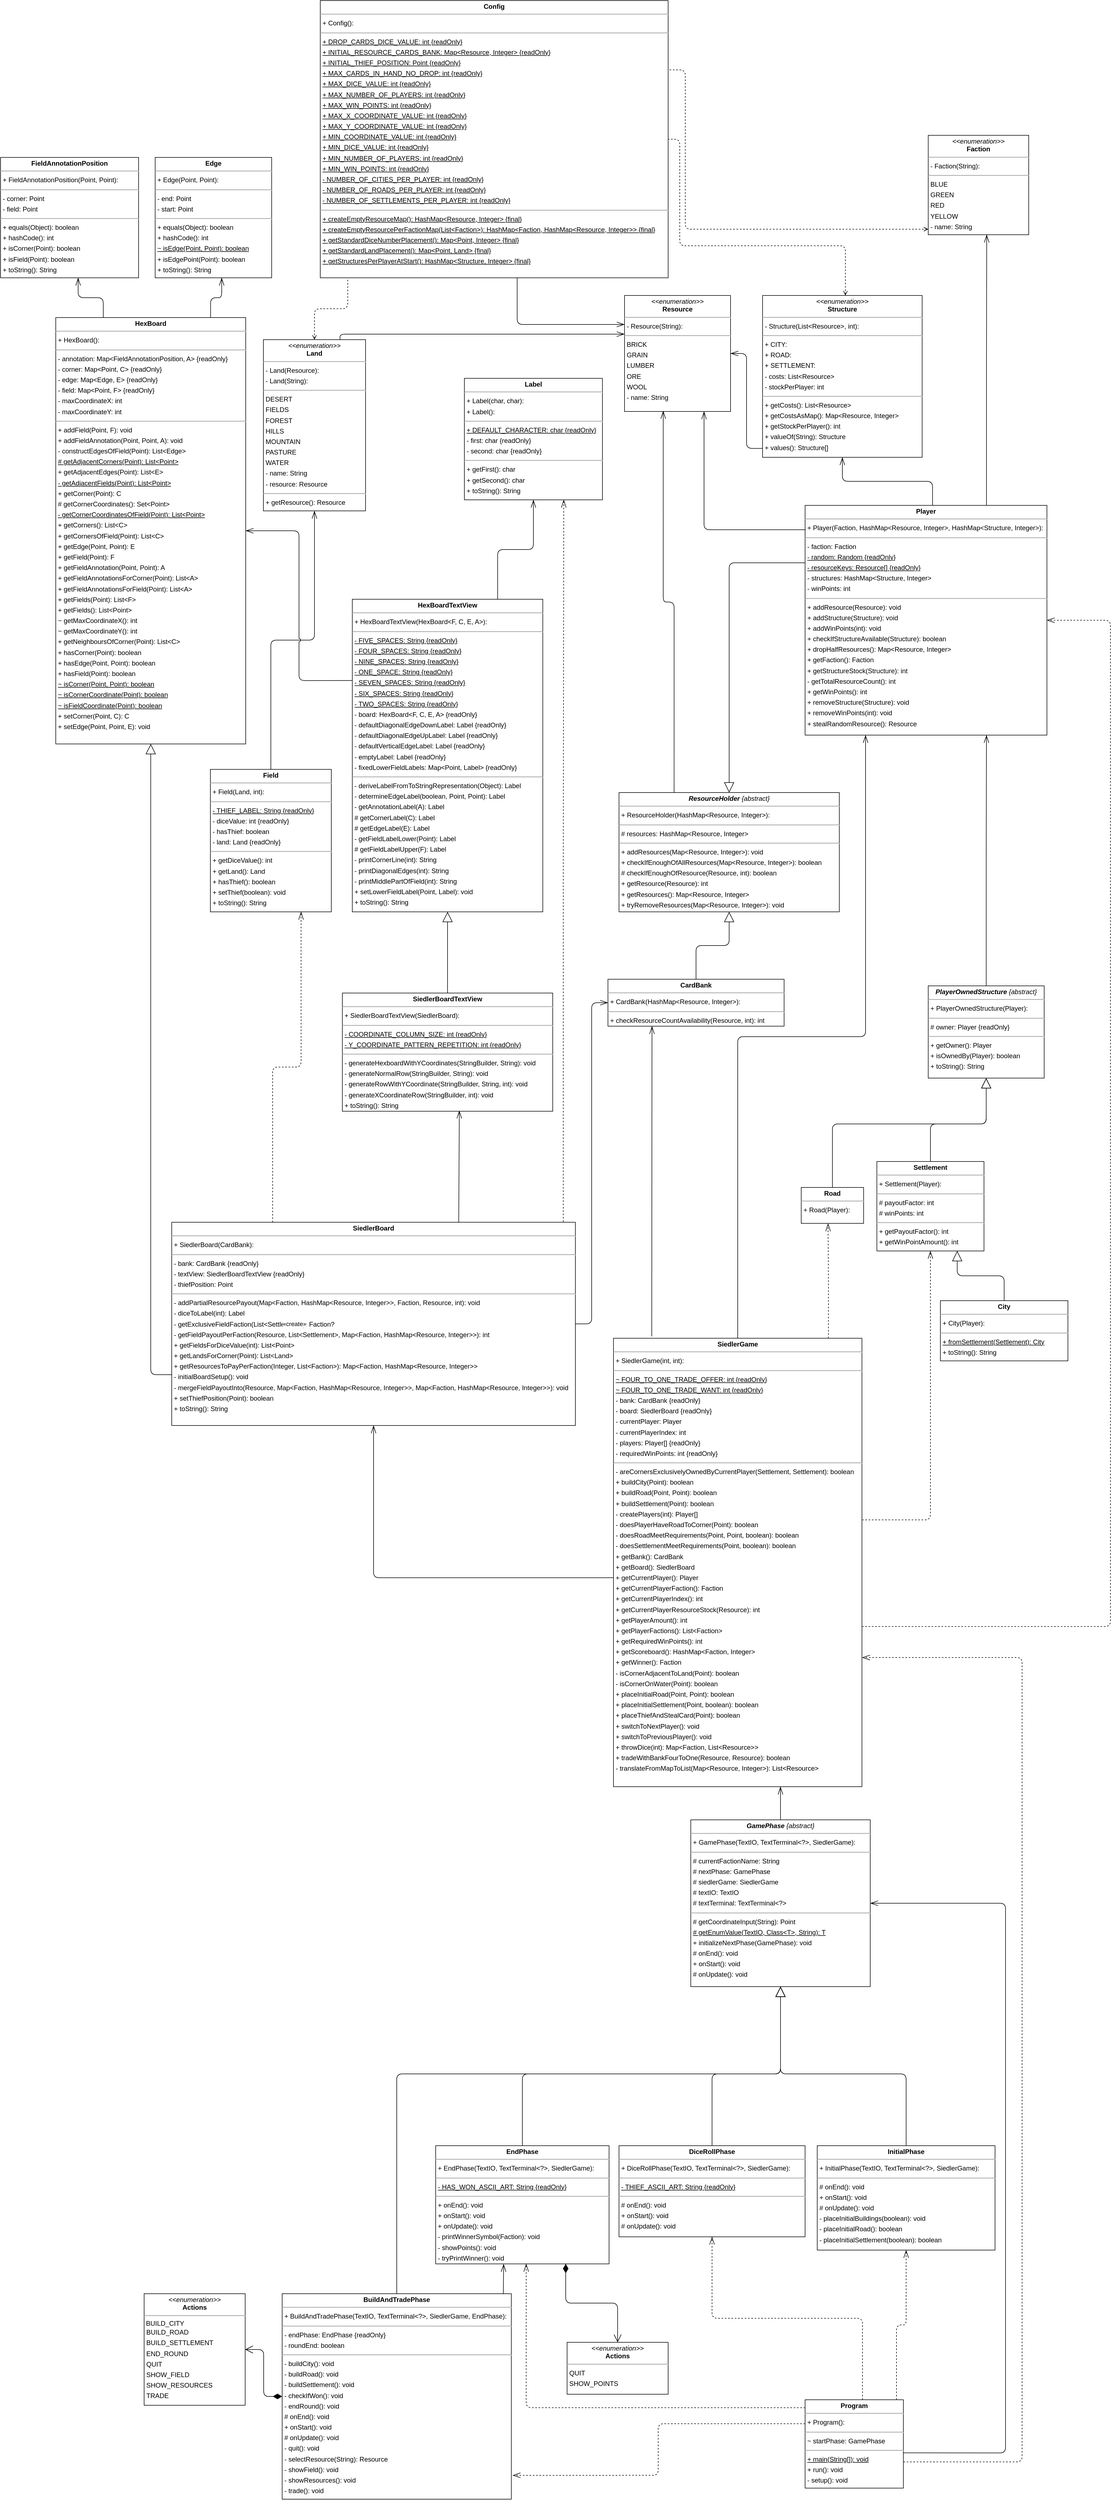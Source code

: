 <mxfile version="20.5.3" type="device"><diagram id="Ilvb0HE0Nk42wJFN983z" name="Page-1"><mxGraphModel dx="13733" dy="5067" grid="1" gridSize="10" guides="1" tooltips="1" connect="1" arrows="1" fold="1" page="0" pageScale="1" pageWidth="827" pageHeight="1169" background="none" math="0" shadow="0"><root><mxCell id="0"/><mxCell id="1" parent="0"/><mxCell id="edge30" value="" style="rounded=1;dashed=0;startArrow=diamondThinstartSize=12;endArrow=openThin;endSize=12;strokeColor=default;fontSize=11;sketch=0;shadow=0;fontColor=default;labelBackgroundColor=default;html=1;labelPosition=left;verticalLabelPosition=middle;align=right;verticalAlign=middle;exitX=0.711;exitY=0.001;exitDx=0;exitDy=0;exitPerimeter=0;jumpStyle=none;entryX=0.556;entryY=0.995;entryDx=0;entryDy=0;entryPerimeter=0;" parent="1" source="node18" target="node12" edge="1"><mxGeometry width="50" height="50" relative="1" as="geometry"><mxPoint x="679.964" y="2779.104" as="sourcePoint"/><mxPoint x="686.507" y="2577" as="targetPoint"/></mxGeometry></mxCell><mxCell id="node25" value="&lt;p style=&quot;margin: 4px 0px 0px; text-align: center; font-size: 12px;&quot;&gt;&lt;i style=&quot;font-size: 12px;&quot;&gt;&amp;lt;&amp;lt;enumeration&amp;gt;&amp;gt;&lt;/i&gt;&lt;br style=&quot;font-size: 12px;&quot;&gt;&lt;b style=&quot;font-size: 12px;&quot;&gt;Actions&lt;/b&gt;&lt;/p&gt;&lt;hr style=&quot;font-size: 12px;&quot;&gt;&lt;p style=&quot;margin: 0px 0px 0px 4px; line-height: 1.6; font-size: 12px;&quot;&gt;QUIT&lt;br style=&quot;font-size: 12px;&quot;&gt;&lt;/p&gt;&lt;p style=&quot;margin: 0px 0px 0px 4px; line-height: 1.6; font-size: 12px;&quot;&gt;SHOW_POINTS&lt;/p&gt;" style="verticalAlign=top;align=left;overflow=fill;fontSize=12;fontFamily=Helvetica;html=1;rounded=0;shadow=0;comic=0;labelBackgroundColor=none;strokeWidth=1;" parent="1" vertex="1"><mxGeometry x="886" y="4806" width="183" height="94" as="geometry"/></mxCell><mxCell id="node26" value="&lt;p style=&quot;margin: 4px 0px 0px; text-align: center; font-size: 12px;&quot;&gt;&lt;i style=&quot;font-size: 12px;&quot;&gt;&amp;lt;&amp;lt;enumeration&amp;gt;&amp;gt;&lt;/i&gt;&lt;br style=&quot;font-size: 12px;&quot;&gt;&lt;b style=&quot;font-size: 12px;&quot;&gt;Actions&lt;/b&gt;&lt;/p&gt;&lt;hr style=&quot;font-size: 12px;&quot;&gt;&amp;nbsp;BUILD_CITY&lt;br style=&quot;font-size: 12px;&quot;&gt;&lt;p style=&quot;margin: 0px 0px 0px 4px; line-height: 1.6; font-size: 12px;&quot;&gt;BUILD_ROAD&lt;br style=&quot;font-size: 12px;&quot;&gt;BUILD_SETTLEMENT&lt;br&gt;&lt;/p&gt;&lt;p style=&quot;margin: 0px 0px 0px 4px; line-height: 1.6; font-size: 12px;&quot;&gt;END_ROUND&lt;br style=&quot;font-size: 12px;&quot;&gt;QUIT&lt;br style=&quot;font-size: 12px;&quot;&gt;SHOW_FIELD&lt;br style=&quot;font-size: 12px;&quot;&gt;SHOW_RESOURCES&lt;br style=&quot;font-size: 12px;&quot;&gt;TRADE &lt;/p&gt;" style="verticalAlign=top;align=left;overflow=fill;fontSize=12;fontFamily=Helvetica;html=1;rounded=0;shadow=0;comic=0;labelBackgroundColor=none;strokeWidth=1;" parent="1" vertex="1"><mxGeometry x="120" y="4718" width="183" height="202" as="geometry"/></mxCell><mxCell id="node22" value="&lt;p style=&quot;margin: 4px 0px 0px; text-align: center; font-size: 12px;&quot;&gt;&lt;b style=&quot;font-size: 12px;&quot;&gt;BuildAndTradePhase&lt;/b&gt;&lt;/p&gt;&lt;hr style=&quot;font-size: 12px;&quot;&gt;&lt;p style=&quot;margin: 0px 0px 0px 4px; line-height: 1.6; font-size: 12px;&quot;&gt;+ BuildAndTradePhase(TextIO, TextTerminal&amp;lt;?&amp;gt;, SiedlerGame, EndPhase): &lt;/p&gt;&lt;hr style=&quot;font-size: 12px;&quot;&gt;&lt;p style=&quot;margin: 0px 0px 0px 4px; line-height: 1.6; font-size: 12px;&quot;&gt;- endPhase: EndPhase {readOnly}&lt;br style=&quot;font-size: 12px;&quot;&gt;- roundEnd: boolean&lt;/p&gt;&lt;hr style=&quot;font-size: 12px;&quot;&gt;&lt;p style=&quot;margin: 0px 0px 0px 4px; line-height: 1.6; font-size: 12px;&quot;&gt;- buildCity(): void&lt;br style=&quot;font-size: 12px;&quot;&gt;- buildRoad(): void&lt;br style=&quot;font-size: 12px;&quot;&gt;- buildSettlement(): void&lt;br style=&quot;font-size: 12px;&quot;&gt;- checkIfWon(): void&lt;br style=&quot;font-size: 12px;&quot;&gt;- endRound(): void&lt;br style=&quot;font-size: 12px;&quot;&gt;# onEnd(): void&lt;br style=&quot;font-size: 12px;&quot;&gt;+ onStart(): void&lt;br style=&quot;font-size: 12px;&quot;&gt;# onUpdate(): void&lt;br style=&quot;font-size: 12px;&quot;&gt;- quit(): void&lt;br style=&quot;font-size: 12px;&quot;&gt;- selectResource(String): Resource&lt;br style=&quot;font-size: 12px;&quot;&gt;- showField(): void&lt;br style=&quot;font-size: 12px;&quot;&gt;- showResources(): void&lt;br style=&quot;font-size: 12px;&quot;&gt;- trade(): void&lt;/p&gt;" style="verticalAlign=top;align=left;overflow=fill;fontSize=12;fontFamily=Helvetica;html=1;rounded=0;shadow=0;comic=0;labelBackgroundColor=none;strokeWidth=1;" parent="1" vertex="1"><mxGeometry x="370" y="4718" width="415" height="372" as="geometry"/></mxCell><mxCell id="node5" value="&lt;p style=&quot;margin: 4px 0px 0px; text-align: center; font-size: 12px;&quot;&gt;&lt;b style=&quot;font-size: 12px;&quot;&gt;CardBank&lt;/b&gt;&lt;/p&gt;&lt;hr style=&quot;font-size: 12px;&quot;&gt;&lt;p style=&quot;margin: 0px 0px 0px 4px; line-height: 1.6; font-size: 12px;&quot;&gt;+ CardBank(HashMap&amp;lt;Resource, Integer&amp;gt;): &lt;/p&gt;&lt;hr style=&quot;font-size: 12px;&quot;&gt;&lt;p style=&quot;margin: 0px 0px 0px 4px; line-height: 1.6; font-size: 12px;&quot;&gt;+ checkResourceCountAvailability(Resource, int): int&lt;/p&gt;" style="verticalAlign=top;align=left;overflow=fill;fontSize=12;fontFamily=Helvetica;html=1;rounded=0;shadow=0;comic=0;labelBackgroundColor=none;strokeWidth=1;" parent="1" vertex="1"><mxGeometry x="960" y="2338" width="319" height="85" as="geometry"/></mxCell><mxCell id="node4" value="&lt;p style=&quot;margin: 4px 0px 0px; text-align: center; font-size: 12px;&quot;&gt;&lt;b style=&quot;font-size: 12px;&quot;&gt;City&lt;/b&gt;&lt;/p&gt;&lt;hr style=&quot;font-size: 12px;&quot;&gt;&lt;p style=&quot;margin: 0px 0px 0px 4px; line-height: 1.6; font-size: 12px;&quot;&gt;+ City(Player): &lt;/p&gt;&lt;hr style=&quot;font-size: 12px;&quot;&gt;&lt;p style=&quot;margin: 0px 0px 0px 4px; line-height: 1.6; font-size: 12px;&quot;&gt;&lt;u&gt;+ fromSettlement(Settlement): City&lt;/u&gt;&lt;br style=&quot;font-size: 12px;&quot;&gt;+ toString(): String&lt;/p&gt;" style="verticalAlign=top;align=left;overflow=fill;fontSize=12;fontFamily=Helvetica;html=1;rounded=0;shadow=0;comic=0;labelBackgroundColor=none;strokeWidth=1;" parent="1" vertex="1"><mxGeometry x="1562" y="2920" width="231" height="109" as="geometry"/></mxCell><mxCell id="node0" value="&lt;p style=&quot;margin: 4px 0px 0px; text-align: center; font-size: 12px;&quot;&gt;&lt;b style=&quot;font-size: 12px;&quot;&gt;Config&lt;/b&gt;&lt;/p&gt;&lt;hr style=&quot;font-size: 12px;&quot;&gt;&lt;p style=&quot;margin: 0px 0px 0px 4px; line-height: 1.6; font-size: 12px;&quot;&gt;+ Config(): &lt;/p&gt;&lt;hr style=&quot;font-size: 12px;&quot;&gt;&lt;p style=&quot;margin: 0px 0px 0px 4px; line-height: 1.6; font-size: 12px;&quot;&gt;&lt;u&gt;+ DROP_CARDS_DICE_VALUE: int {readOnly}&lt;/u&gt;&lt;br style=&quot;font-size: 12px;&quot;&gt;&lt;u&gt;+ INITIAL_RESOURCE_CARDS_BANK: Map&amp;lt;Resource, Integer&amp;gt; {readOnly}&lt;/u&gt;&lt;br style=&quot;font-size: 12px;&quot;&gt;&lt;u&gt;+ INITIAL_THIEF_POSITION: Point {readOnly}&lt;/u&gt;&lt;br style=&quot;font-size: 12px;&quot;&gt;&lt;u&gt;+ MAX_CARDS_IN_HAND_NO_DROP: int {readOnly}&lt;/u&gt;&lt;br style=&quot;font-size: 12px;&quot;&gt;&lt;u&gt;+ MAX_DICE_VALUE: int {readOnly}&lt;/u&gt;&lt;br style=&quot;font-size: 12px;&quot;&gt;&lt;u&gt;+ MAX_NUMBER_OF_PLAYERS: int {readOnly}&lt;/u&gt;&lt;br style=&quot;font-size: 12px;&quot;&gt;&lt;u&gt;+ MAX_WIN_POINTS: int {readOnly}&lt;/u&gt;&lt;br style=&quot;font-size: 12px;&quot;&gt;&lt;u&gt;+ MAX_X_COORDINATE_VALUE: int {readOnly}&lt;br style=&quot;font-size: 12px;&quot;&gt;+ MAX_Y_COORDINATE_VALUE: int {readOnly}&lt;/u&gt;&lt;br style=&quot;font-size: 12px;&quot;&gt;&lt;u&gt;+ MIN_COORDINATE_VALUE: int {readOnly}&lt;/u&gt;&lt;br style=&quot;font-size: 12px;&quot;&gt;&lt;u&gt;+ MIN_DICE_VALUE: int {readOnly}&lt;/u&gt;&lt;br style=&quot;font-size: 12px;&quot;&gt;&lt;u&gt;+ MIN_NUMBER_OF_PLAYERS: int {readOnly}&lt;/u&gt;&lt;br style=&quot;font-size: 12px;&quot;&gt;&lt;u&gt;+ MIN_WIN_POINTS: int {readOnly}&lt;/u&gt;&lt;br style=&quot;font-size: 12px;&quot;&gt;&lt;u&gt;- NUMBER_OF_CITIES_PER_PLAYER: int {readOnly}&lt;/u&gt;&lt;br style=&quot;font-size: 12px;&quot;&gt;&lt;u&gt;- NUMBER_OF_ROADS_PER_PLAYER: int {readOnly}&lt;/u&gt;&lt;br style=&quot;font-size: 12px;&quot;&gt;&lt;u&gt;- NUMBER_OF_SETTLEMENTS_PER_PLAYER: int {readOnly}&lt;/u&gt;&lt;br&gt;&lt;/p&gt;&lt;hr style=&quot;font-size: 12px;&quot;&gt;&lt;p style=&quot;margin: 0px 0px 0px 4px; line-height: 1.6; font-size: 12px;&quot;&gt;&lt;u&gt;+ createEmptyResourceMap(): HashMap&amp;lt;Resource, Integer&amp;gt; {final}&lt;/u&gt;&lt;br style=&quot;font-size: 12px;&quot;&gt;&lt;u&gt;+ createEmptyResourcePerFactionMap(List&amp;lt;Faction&amp;gt;): HashMap&amp;lt;Faction, HashMap&amp;lt;Resource, Integer&amp;gt;&amp;gt; {final}&lt;/u&gt;&lt;br style=&quot;font-size: 12px;&quot;&gt;&lt;u&gt;+ getStandardDiceNumberPlacement(): Map&amp;lt;Point, Integer&amp;gt; {final}&lt;/u&gt;&lt;br style=&quot;font-size: 12px;&quot;&gt;&lt;u&gt;+ getStandardLandPlacement(): Map&amp;lt;Point, Land&amp;gt; {final}&lt;/u&gt;&lt;br style=&quot;font-size: 12px;&quot;&gt;&lt;u&gt;+ getStructuresPerPlayerAtStart(): HashMap&amp;lt;Structure, Integer&amp;gt; {final}&lt;/u&gt;&lt;br&gt;&lt;/p&gt;" style="verticalAlign=top;align=left;overflow=fill;fontSize=12;fontFamily=Helvetica;html=1;rounded=0;shadow=0;comic=0;labelBackgroundColor=none;strokeWidth=1;" parent="1" vertex="1"><mxGeometry x="439" y="566" width="630" height="502" as="geometry"/></mxCell><mxCell id="node13" value="&lt;p style=&quot;margin: 4px 0px 0px; text-align: center; font-size: 12px;&quot;&gt;&lt;b style=&quot;font-size: 12px;&quot;&gt;DiceRollPhase&lt;/b&gt;&lt;/p&gt;&lt;hr style=&quot;font-size: 12px;&quot;&gt;&lt;p style=&quot;margin: 0px 0px 0px 4px; line-height: 1.6; font-size: 12px;&quot;&gt;+ DiceRollPhase(TextIO, TextTerminal&amp;lt;?&amp;gt;, SiedlerGame): &lt;/p&gt;&lt;hr style=&quot;font-size: 12px;&quot;&gt;&lt;p style=&quot;margin: 0px 0px 0px 4px; line-height: 1.6; font-size: 12px;&quot;&gt;&lt;u&gt;- THIEF_ASCII_ART: String {readOnly}&lt;/u&gt;&lt;br&gt;&lt;/p&gt;&lt;hr style=&quot;font-size: 12px;&quot;&gt;&lt;p style=&quot;margin: 0px 0px 0px 4px; line-height: 1.6; font-size: 12px;&quot;&gt;# onEnd(): void&lt;br style=&quot;font-size: 12px;&quot;&gt;+ onStart(): void&lt;br style=&quot;font-size: 12px;&quot;&gt;# onUpdate(): void&lt;/p&gt;" style="verticalAlign=top;align=left;overflow=fill;fontSize=12;fontFamily=Helvetica;html=1;rounded=0;shadow=0;comic=0;labelBackgroundColor=none;strokeWidth=1;" parent="1" vertex="1"><mxGeometry x="980" y="4450" width="337" height="165" as="geometry"/></mxCell><mxCell id="node8" value="&lt;p style=&quot;margin: 4px 0px 0px; text-align: center; font-size: 12px;&quot;&gt;&lt;b style=&quot;font-size: 12px;&quot;&gt;Edge&lt;/b&gt;&lt;/p&gt;&lt;hr style=&quot;font-size: 12px;&quot;&gt;&lt;p style=&quot;margin: 0px 0px 0px 4px; line-height: 1.6; font-size: 12px;&quot;&gt;+ Edge(Point, Point): &lt;/p&gt;&lt;hr style=&quot;font-size: 12px;&quot;&gt;&lt;p style=&quot;margin: 0px 0px 0px 4px; line-height: 1.6; font-size: 12px;&quot;&gt;- end: Point&lt;br style=&quot;font-size: 12px;&quot;&gt;- start: Point&lt;/p&gt;&lt;hr style=&quot;font-size: 12px;&quot;&gt;&lt;p style=&quot;margin: 0px 0px 0px 4px; line-height: 1.6; font-size: 12px;&quot;&gt;+ equals(Object): boolean&lt;br style=&quot;font-size: 12px;&quot;&gt;+ hashCode(): int&lt;br style=&quot;font-size: 12px;&quot;&gt;&lt;u&gt;~ isEdge(Point, Point): boolean&lt;/u&gt;&lt;br style=&quot;font-size: 12px;&quot;&gt;+ isEdgePoint(Point): boolean&lt;br style=&quot;font-size: 12px;&quot;&gt;+ toString(): String&lt;/p&gt;" style="verticalAlign=top;align=left;overflow=fill;fontSize=12;fontFamily=Helvetica;html=1;rounded=0;shadow=0;comic=0;labelBackgroundColor=none;strokeWidth=1;" parent="1" vertex="1"><mxGeometry x="140" y="850" width="211" height="218" as="geometry"/></mxCell><mxCell id="node2" value="&lt;p style=&quot;margin: 4px 0px 0px; text-align: center; font-size: 12px;&quot;&gt;&lt;b style=&quot;font-size: 12px;&quot;&gt;EndPhase&lt;/b&gt;&lt;/p&gt;&lt;hr style=&quot;font-size: 12px;&quot;&gt;&lt;p style=&quot;margin: 0px 0px 0px 4px; line-height: 1.6; font-size: 12px;&quot;&gt;+ EndPhase(TextIO, TextTerminal&amp;lt;?&amp;gt;, SiedlerGame): &lt;/p&gt;&lt;hr style=&quot;font-size: 12px;&quot;&gt;&lt;p style=&quot;margin: 0px 0px 0px 4px; line-height: 1.6; font-size: 12px;&quot;&gt;&lt;u&gt;- HAS_WON_ASCII_ART: String {readOnly}&lt;/u&gt;&lt;br&gt;&lt;/p&gt;&lt;hr style=&quot;font-size: 12px;&quot;&gt;&lt;p style=&quot;margin: 0px 0px 0px 4px; line-height: 1.6; font-size: 12px;&quot;&gt;+ onEnd(): void&lt;br style=&quot;font-size: 12px;&quot;&gt;+ onStart(): void&lt;br style=&quot;font-size: 12px;&quot;&gt;+ onUpdate(): void&lt;br style=&quot;font-size: 12px;&quot;&gt;- printWinnerSymbol(Faction): void&lt;br style=&quot;font-size: 12px;&quot;&gt;- showPoints(): void&lt;br style=&quot;font-size: 12px;&quot;&gt;- tryPrintWinner(): void&lt;/p&gt;" style="verticalAlign=top;align=left;overflow=fill;fontSize=12;fontFamily=Helvetica;html=1;rounded=0;shadow=0;comic=0;labelBackgroundColor=none;strokeWidth=1;" parent="1" vertex="1"><mxGeometry x="648" y="4450" width="314" height="214" as="geometry"/></mxCell><mxCell id="node24" value="&lt;p style=&quot;margin: 4px 0px 0px; text-align: center; font-size: 12px;&quot;&gt;&lt;i style=&quot;font-size: 12px;&quot;&gt;&amp;lt;&amp;lt;enumeration&amp;gt;&amp;gt;&lt;/i&gt;&lt;br style=&quot;font-size: 12px;&quot;&gt;&lt;b style=&quot;font-size: 12px;&quot;&gt;Faction&lt;/b&gt;&lt;/p&gt;&lt;hr style=&quot;font-size: 12px;&quot;&gt;&lt;p style=&quot;margin: 0px 0px 0px 4px; line-height: 1.6; font-size: 12px;&quot;&gt;- Faction(String): &lt;/p&gt;&lt;hr style=&quot;font-size: 12px;&quot;&gt;&lt;p style=&quot;margin: 0px 0px 0px 4px; line-height: 1.6; font-size: 12px;&quot;&gt;BLUE&lt;br style=&quot;font-size: 12px;&quot;&gt;GREEN&lt;br style=&quot;font-size: 12px;&quot;&gt;RED&lt;br style=&quot;font-size: 12px;&quot;&gt;YELLOW&lt;br style=&quot;font-size: 12px;&quot;&gt;- name: String&lt;/p&gt;" style="verticalAlign=top;align=left;overflow=fill;fontSize=12;fontFamily=Helvetica;html=1;rounded=0;shadow=0;comic=0;labelBackgroundColor=none;strokeWidth=1;" parent="1" vertex="1"><mxGeometry x="1540" y="810" width="182" height="180" as="geometry"/></mxCell><mxCell id="node14" value="&lt;p style=&quot;margin: 4px 0px 0px; text-align: center; font-size: 12px;&quot;&gt;&lt;b style=&quot;font-size: 12px;&quot;&gt;Field&lt;/b&gt;&lt;/p&gt;&lt;hr style=&quot;font-size: 12px;&quot;&gt;&lt;p style=&quot;margin: 0px 0px 0px 4px; line-height: 1.6; font-size: 12px;&quot;&gt;+ Field(Land, int): &lt;/p&gt;&lt;hr style=&quot;font-size: 12px;&quot;&gt;&lt;p style=&quot;margin: 0px 0px 0px 4px; line-height: 1.6; font-size: 12px;&quot;&gt;&lt;u&gt;- THIEF_LABEL: String {readOnly}&lt;/u&gt;&lt;br style=&quot;font-size: 12px;&quot;&gt;- diceValue: int {readOnly}&lt;br style=&quot;font-size: 12px;&quot;&gt;- hasThief: boolean&lt;br style=&quot;font-size: 12px;&quot;&gt;- land: Land {readOnly}&lt;br&gt;&lt;/p&gt;&lt;hr style=&quot;font-size: 12px;&quot;&gt;&lt;p style=&quot;margin: 0px 0px 0px 4px; line-height: 1.6; font-size: 12px;&quot;&gt;+ getDiceValue(): int&lt;br style=&quot;font-size: 12px;&quot;&gt;+ getLand(): Land&lt;br style=&quot;font-size: 12px;&quot;&gt;+ hasThief(): boolean&lt;br style=&quot;font-size: 12px;&quot;&gt;+ setThief(boolean): void&lt;br style=&quot;font-size: 12px;&quot;&gt;+ toString(): String&lt;/p&gt;" style="verticalAlign=top;align=left;overflow=fill;fontSize=12;fontFamily=Helvetica;html=1;rounded=0;shadow=0;comic=0;labelBackgroundColor=none;strokeWidth=1;" parent="1" vertex="1"><mxGeometry x="240" y="1958" width="219" height="258" as="geometry"/></mxCell><mxCell id="node17" value="&lt;p style=&quot;margin: 4px 0px 0px; text-align: center; font-size: 12px;&quot;&gt;&lt;b style=&quot;font-size: 12px;&quot;&gt;FieldAnnotationPosition&lt;/b&gt;&lt;/p&gt;&lt;hr style=&quot;font-size: 12px;&quot;&gt;&lt;p style=&quot;margin: 0px 0px 0px 4px; line-height: 1.6; font-size: 12px;&quot;&gt;+ FieldAnnotationPosition(Point, Point): &lt;/p&gt;&lt;hr style=&quot;font-size: 12px;&quot;&gt;&lt;p style=&quot;margin: 0px 0px 0px 4px; line-height: 1.6; font-size: 12px;&quot;&gt;- corner: Point&lt;br style=&quot;font-size: 12px;&quot;&gt;- field: Point&lt;/p&gt;&lt;hr style=&quot;font-size: 12px;&quot;&gt;&lt;p style=&quot;margin: 0px 0px 0px 4px; line-height: 1.6; font-size: 12px;&quot;&gt;+ equals(Object): boolean&lt;br style=&quot;font-size: 12px;&quot;&gt;+ hashCode(): int&lt;br style=&quot;font-size: 12px;&quot;&gt;+ isCorner(Point): boolean&lt;br style=&quot;font-size: 12px;&quot;&gt;+ isField(Point): boolean&lt;br style=&quot;font-size: 12px;&quot;&gt;+ toString(): String&lt;/p&gt;" style="verticalAlign=top;align=left;overflow=fill;fontSize=12;fontFamily=Helvetica;html=1;rounded=0;shadow=0;comic=0;labelBackgroundColor=none;strokeWidth=1;" parent="1" vertex="1"><mxGeometry x="-140" y="850" width="250" height="218" as="geometry"/></mxCell><mxCell id="node21" value="&lt;p style=&quot;margin: 4px 0px 0px; text-align: center; font-size: 12px;&quot;&gt;&lt;span style=&quot;font-size: 12px;&quot;&gt;&lt;i style=&quot;&quot;&gt;&lt;b&gt;GamePhase &lt;/b&gt;{abstract}&lt;/i&gt;&lt;/span&gt;&lt;/p&gt;&lt;hr style=&quot;font-size: 12px;&quot;&gt;&lt;p style=&quot;margin: 0px 0px 0px 4px; line-height: 1.6; font-size: 12px;&quot;&gt;+ GamePhase(TextIO, TextTerminal&amp;lt;?&amp;gt;, SiedlerGame): &lt;/p&gt;&lt;hr style=&quot;font-size: 12px;&quot;&gt;&lt;p style=&quot;margin: 0px 0px 0px 4px; line-height: 1.6; font-size: 12px;&quot;&gt;# currentFactionName: String&lt;br style=&quot;font-size: 12px;&quot;&gt;# nextPhase: GamePhase&lt;br style=&quot;font-size: 12px;&quot;&gt;# siedlerGame: SiedlerGame&lt;br style=&quot;font-size: 12px;&quot;&gt;# textIO: TextIO&lt;br style=&quot;font-size: 12px;&quot;&gt;# textTerminal: TextTerminal&amp;lt;?&amp;gt;&lt;/p&gt;&lt;hr style=&quot;font-size: 12px;&quot;&gt;&lt;p style=&quot;margin: 0px 0px 0px 4px; line-height: 1.6; font-size: 12px;&quot;&gt;# getCoordinateInput(String): Point&lt;br style=&quot;font-size: 12px;&quot;&gt;&lt;u&gt;# getEnumValue(TextIO, Class&amp;lt;T&amp;gt;, String): T&lt;/u&gt;&lt;br style=&quot;font-size: 12px;&quot;&gt;+ initializeNextPhase(GamePhase): void&lt;br style=&quot;font-size: 12px;&quot;&gt;# onEnd(): void&lt;br style=&quot;font-size: 12px;&quot;&gt;+ onStart(): void&lt;br style=&quot;font-size: 12px;&quot;&gt;# onUpdate(): void&lt;/p&gt;" style="verticalAlign=top;align=left;overflow=fill;fontSize=12;fontFamily=Helvetica;html=1;rounded=0;shadow=0;comic=0;labelBackgroundColor=none;strokeWidth=1;" parent="1" vertex="1"><mxGeometry x="1110" y="3860" width="325" height="302" as="geometry"/></mxCell><mxCell id="node20" value="&lt;p style=&quot;margin: 4px 0px 0px; text-align: center; font-size: 12px;&quot;&gt;&lt;b style=&quot;font-size: 12px;&quot;&gt;HexBoard&lt;/b&gt;&lt;/p&gt;&lt;hr style=&quot;font-size: 12px;&quot;&gt;&lt;p style=&quot;margin: 0px 0px 0px 4px; line-height: 1.6; font-size: 12px;&quot;&gt;+ HexBoard(): &lt;/p&gt;&lt;hr style=&quot;font-size: 12px;&quot;&gt;&lt;p style=&quot;margin: 0px 0px 0px 4px; line-height: 1.6; font-size: 12px;&quot;&gt;- annotation: Map&amp;lt;FieldAnnotationPosition, A&amp;gt; {readOnly}&lt;br style=&quot;font-size: 12px;&quot;&gt;- corner: Map&amp;lt;Point, C&amp;gt; {readOnly}&lt;br style=&quot;font-size: 12px;&quot;&gt;- edge: Map&amp;lt;Edge, E&amp;gt; {readOnly}&lt;br style=&quot;font-size: 12px;&quot;&gt;- field: Map&amp;lt;Point, F&amp;gt; {readOnly}&lt;br style=&quot;font-size: 12px;&quot;&gt;- maxCoordinateX: int&lt;br style=&quot;font-size: 12px;&quot;&gt;- maxCoordinateY: int&lt;/p&gt;&lt;hr style=&quot;font-size: 12px;&quot;&gt;&lt;p style=&quot;margin: 0px 0px 0px 4px; line-height: 1.6; font-size: 12px;&quot;&gt;+ addField(Point, F): void&lt;br style=&quot;font-size: 12px;&quot;&gt;+ addFieldAnnotation(Point, Point, A): void&lt;br style=&quot;font-size: 12px;&quot;&gt;- constructEdgesOfField(Point): List&amp;lt;Edge&amp;gt;&lt;br style=&quot;font-size: 12px;&quot;&gt;&lt;u&gt;# getAdjacentCorners(Point): List&amp;lt;Point&amp;gt;&lt;/u&gt;&lt;br style=&quot;font-size: 12px;&quot;&gt;+ getAdjacentEdges(Point): List&amp;lt;E&amp;gt;&lt;br style=&quot;font-size: 12px;&quot;&gt;&lt;u&gt;- getAdjacentFields(Point): List&amp;lt;Point&amp;gt;&lt;/u&gt;&lt;br style=&quot;font-size: 12px;&quot;&gt;+ getCorner(Point): C&lt;br style=&quot;font-size: 12px;&quot;&gt;# getCornerCoordinates(): Set&amp;lt;Point&amp;gt;&lt;br style=&quot;font-size: 12px;&quot;&gt;&lt;u&gt;- getCornerCoordinatesOfField(Point): List&amp;lt;Point&amp;gt;&lt;/u&gt;&lt;br style=&quot;font-size: 12px;&quot;&gt;+ getCorners(): List&amp;lt;C&amp;gt;&lt;br style=&quot;font-size: 12px;&quot;&gt;+ getCornersOfField(Point): List&amp;lt;C&amp;gt;&lt;br style=&quot;font-size: 12px;&quot;&gt;+ getEdge(Point, Point): E&lt;br style=&quot;font-size: 12px;&quot;&gt;+ getField(Point): F&lt;br style=&quot;font-size: 12px;&quot;&gt;+ getFieldAnnotation(Point, Point): A&lt;br style=&quot;font-size: 12px;&quot;&gt;+ getFieldAnnotationsForCorner(Point): List&amp;lt;A&amp;gt;&lt;br style=&quot;font-size: 12px;&quot;&gt;+ getFieldAnnotationsForField(Point): List&amp;lt;A&amp;gt;&lt;br style=&quot;font-size: 12px;&quot;&gt;+ getFields(Point): List&amp;lt;F&amp;gt;&lt;br style=&quot;font-size: 12px;&quot;&gt;+ getFields(): List&amp;lt;Point&amp;gt;&lt;br style=&quot;font-size: 12px;&quot;&gt;~ getMaxCoordinateX(): int&lt;br style=&quot;font-size: 12px;&quot;&gt;~ getMaxCoordinateY(): int&lt;br style=&quot;font-size: 12px;&quot;&gt;+ getNeighboursOfCorner(Point): List&amp;lt;C&amp;gt;&lt;br style=&quot;font-size: 12px;&quot;&gt;+ hasCorner(Point): boolean&lt;br style=&quot;font-size: 12px;&quot;&gt;+ hasEdge(Point, Point): boolean&lt;br style=&quot;font-size: 12px;&quot;&gt;+ hasField(Point): boolean&lt;br style=&quot;font-size: 12px;&quot;&gt;&lt;u&gt;~ isCorner(Point, Point): boolean&lt;/u&gt;&lt;br style=&quot;font-size: 12px;&quot;&gt;&lt;u&gt;~ isCornerCoordinate(Point): boolean&lt;/u&gt;&lt;br style=&quot;font-size: 12px;&quot;&gt;&lt;u&gt;~ isFieldCoordinate(Point): boolean&lt;/u&gt;&lt;br style=&quot;font-size: 12px;&quot;&gt;+ setCorner(Point, C): C&lt;br style=&quot;font-size: 12px;&quot;&gt;+ setEdge(Point, Point, E): void&lt;/p&gt;" style="verticalAlign=top;align=left;overflow=fill;fontSize=12;fontFamily=Helvetica;html=1;rounded=0;shadow=0;comic=0;labelBackgroundColor=none;strokeWidth=1;" parent="1" vertex="1"><mxGeometry x="-40" y="1140" width="344" height="772" as="geometry"/></mxCell><mxCell id="node9" value="&lt;p style=&quot;margin: 4px 0px 0px; text-align: center; font-size: 12px;&quot;&gt;&lt;b style=&quot;font-size: 12px;&quot;&gt;HexBoardTextView&lt;/b&gt;&lt;/p&gt;&lt;hr style=&quot;font-size: 12px;&quot;&gt;&lt;p style=&quot;margin: 0px 0px 0px 4px; line-height: 1.6; font-size: 12px;&quot;&gt;+ HexBoardTextView(HexBoard&amp;lt;F, C, E, A&amp;gt;): &lt;/p&gt;&lt;hr style=&quot;font-size: 12px;&quot;&gt;&lt;p style=&quot;margin: 0px 0px 0px 4px; line-height: 1.6; font-size: 12px;&quot;&gt;&lt;u&gt;- FIVE_SPACES: String {readOnly}&lt;br style=&quot;font-size: 12px;&quot;&gt;- FOUR_SPACES: String {readOnly}&lt;br style=&quot;font-size: 12px;&quot;&gt;- NINE_SPACES: String {readOnly}&lt;br style=&quot;font-size: 12px;&quot;&gt;- ONE_SPACE: String {readOnly}&lt;br style=&quot;font-size: 12px;&quot;&gt;- SEVEN_SPACES: String {readOnly}&lt;br style=&quot;font-size: 12px;&quot;&gt;- SIX_SPACES: String {readOnly}&lt;br style=&quot;font-size: 12px;&quot;&gt;- TWO_SPACES: String {readOnly}&lt;/u&gt;&lt;br style=&quot;font-size: 12px;&quot;&gt;- board: HexBoard&amp;lt;F, C, E, A&amp;gt;  {readOnly}&lt;br style=&quot;font-size: 12px;&quot;&gt;- defaultDiagonalEdgeDownLabel: Label {readOnly}&lt;br style=&quot;font-size: 12px;&quot;&gt;- defaultDiagonalEdgeUpLabel: Label {readOnly}&lt;br style=&quot;font-size: 12px;&quot;&gt;- defaultVerticalEdgeLabel: Label {readOnly}&lt;br style=&quot;font-size: 12px;&quot;&gt;- emptyLabel: Label {readOnly}&lt;br style=&quot;font-size: 12px;&quot;&gt;- fixedLowerFieldLabels: Map&amp;lt;Point, Label&amp;gt;&lt;u&gt;&lt;/u&gt; {readOnly}&lt;u&gt;&lt;br style=&quot;font-size: 12px;&quot;&gt;&lt;/u&gt;&lt;/p&gt;&lt;hr style=&quot;font-size: 12px;&quot;&gt;&lt;p style=&quot;margin: 0px 0px 0px 4px; line-height: 1.6; font-size: 12px;&quot;&gt;- deriveLabelFromToStringRepresentation(Object): Label&lt;br style=&quot;font-size: 12px;&quot;&gt;- determineEdgeLabel(boolean, Point, Point): Label&lt;br style=&quot;font-size: 12px;&quot;&gt;- getAnnotationLabel(A): Label&lt;br style=&quot;font-size: 12px;&quot;&gt;# getCornerLabel(C): Label&lt;br style=&quot;font-size: 12px;&quot;&gt;# getEdgeLabel(E): Label&lt;br style=&quot;font-size: 12px;&quot;&gt;- getFieldLabelLower(Point): Label&lt;br style=&quot;font-size: 12px;&quot;&gt;# getFieldLabelUpper(F): Label&lt;br style=&quot;font-size: 12px;&quot;&gt;- printCornerLine(int): String&lt;br style=&quot;font-size: 12px;&quot;&gt;- printDiagonalEdges(int): String&lt;br style=&quot;font-size: 12px;&quot;&gt;- printMiddlePartOfField(int): String&lt;br style=&quot;font-size: 12px;&quot;&gt;+ setLowerFieldLabel(Point, Label): void&lt;br style=&quot;font-size: 12px;&quot;&gt;+ toString(): String&lt;/p&gt;" style="verticalAlign=top;align=left;overflow=fill;fontSize=12;fontFamily=Helvetica;html=1;rounded=0;shadow=0;comic=0;labelBackgroundColor=none;strokeWidth=1;" parent="1" vertex="1"><mxGeometry x="497" y="1650" width="345" height="566" as="geometry"/></mxCell><mxCell id="node15" value="&lt;p style=&quot;margin: 4px 0px 0px; text-align: center; font-size: 12px;&quot;&gt;&lt;b style=&quot;font-size: 12px;&quot;&gt;InitialPhase&lt;/b&gt;&lt;/p&gt;&lt;hr style=&quot;font-size: 12px;&quot;&gt;&lt;p style=&quot;margin: 0px 0px 0px 4px; line-height: 1.6; font-size: 12px;&quot;&gt;+ InitialPhase(TextIO, TextTerminal&amp;lt;?&amp;gt;, SiedlerGame): &lt;/p&gt;&lt;hr style=&quot;font-size: 12px;&quot;&gt;&lt;p style=&quot;margin: 0px 0px 0px 4px; line-height: 1.6; font-size: 12px;&quot;&gt;# onEnd(): void&lt;br style=&quot;font-size: 12px;&quot;&gt;+ onStart(): void&lt;br style=&quot;font-size: 12px;&quot;&gt;# onUpdate(): void&lt;br style=&quot;font-size: 12px;&quot;&gt;- placeInitialBuildings(boolean): void&lt;br style=&quot;font-size: 12px;&quot;&gt;- placeInitialRoad(): boolean&lt;br style=&quot;font-size: 12px;&quot;&gt;- placeInitialSettlement(boolean): boolean&lt;/p&gt;" style="verticalAlign=top;align=left;overflow=fill;fontSize=12;fontFamily=Helvetica;html=1;rounded=0;shadow=0;comic=0;labelBackgroundColor=none;strokeWidth=1;" parent="1" vertex="1"><mxGeometry x="1339" y="4450" width="322" height="189" as="geometry"/></mxCell><mxCell id="node16" value="&lt;p style=&quot;margin: 4px 0px 0px; text-align: center; font-size: 12px;&quot;&gt;&lt;b style=&quot;font-size: 12px;&quot;&gt;Label&lt;/b&gt;&lt;/p&gt;&lt;hr style=&quot;font-size: 12px;&quot;&gt;&lt;p style=&quot;margin: 0px 0px 0px 4px; line-height: 1.6; font-size: 12px;&quot;&gt;+ Label(char, char): &lt;br style=&quot;font-size: 12px;&quot;&gt;+ Label(): &lt;/p&gt;&lt;hr style=&quot;font-size: 12px;&quot;&gt;&lt;p style=&quot;margin: 0px 0px 0px 4px; line-height: 1.6; font-size: 12px;&quot;&gt;&lt;u&gt;+ DEFAULT_CHARACTER: char {readOnly}&lt;/u&gt;&lt;br style=&quot;font-size: 12px;&quot;&gt;- first: char {readOnly}&lt;br style=&quot;font-size: 12px;&quot;&gt;- second: char {readOnly}&lt;br&gt;&lt;/p&gt;&lt;hr style=&quot;font-size: 12px;&quot;&gt;&lt;p style=&quot;margin: 0px 0px 0px 4px; line-height: 1.6; font-size: 12px;&quot;&gt;+ getFirst(): char&lt;br style=&quot;font-size: 12px;&quot;&gt;+ getSecond(): char&lt;br style=&quot;font-size: 12px;&quot;&gt;+ toString(): String&lt;/p&gt;" style="verticalAlign=top;align=left;overflow=fill;fontSize=12;fontFamily=Helvetica;html=1;rounded=0;shadow=0;comic=0;labelBackgroundColor=none;strokeWidth=1;" parent="1" vertex="1"><mxGeometry x="700" y="1250" width="250" height="220" as="geometry"/></mxCell><mxCell id="node23" value="&lt;p style=&quot;margin: 4px 0px 0px; text-align: center; font-size: 12px;&quot;&gt;&lt;i style=&quot;font-size: 12px;&quot;&gt;&amp;lt;&amp;lt;enumeration&amp;gt;&amp;gt;&lt;/i&gt;&lt;br style=&quot;font-size: 12px;&quot;&gt;&lt;b style=&quot;font-size: 12px;&quot;&gt;Land&lt;/b&gt;&lt;/p&gt;&lt;hr style=&quot;font-size: 12px;&quot;&gt;&lt;p style=&quot;margin: 0px 0px 0px 4px; line-height: 1.6; font-size: 12px;&quot;&gt;- Land(Resource): &lt;br style=&quot;font-size: 12px;&quot;&gt;- Land(String): &lt;/p&gt;&lt;hr style=&quot;font-size: 12px;&quot;&gt;&lt;p style=&quot;margin: 0px 0px 0px 4px; line-height: 1.6; font-size: 12px;&quot;&gt;DESERT&lt;br style=&quot;font-size: 12px;&quot;&gt;FIELDS&lt;br style=&quot;font-size: 12px;&quot;&gt;FOREST&lt;br style=&quot;font-size: 12px;&quot;&gt;HILLS&lt;br style=&quot;font-size: 12px;&quot;&gt;MOUNTAIN&lt;br style=&quot;font-size: 12px;&quot;&gt;PASTURE&lt;br style=&quot;font-size: 12px;&quot;&gt;WATER&lt;br style=&quot;font-size: 12px;&quot;&gt;- name: String&lt;br style=&quot;font-size: 12px;&quot;&gt;- resource: Resource&lt;/p&gt;&lt;hr style=&quot;font-size: 12px;&quot;&gt;&lt;p style=&quot;margin: 0px 0px 0px 4px; line-height: 1.6; font-size: 12px;&quot;&gt;+ getResource(): Resource&lt;br&gt;&lt;/p&gt;" style="verticalAlign=top;align=left;overflow=fill;fontSize=12;fontFamily=Helvetica;html=1;rounded=0;shadow=0;comic=0;labelBackgroundColor=none;strokeWidth=1;" parent="1" vertex="1"><mxGeometry x="336" y="1180" width="185" height="310" as="geometry"/></mxCell><mxCell id="node19" value="&lt;p style=&quot;margin: 4px 0px 0px; text-align: center; font-size: 12px;&quot;&gt;&lt;b style=&quot;font-size: 12px;&quot;&gt;Player&lt;/b&gt;&lt;/p&gt;&lt;hr style=&quot;font-size: 12px;&quot;&gt;&lt;p style=&quot;margin: 0px 0px 0px 4px; line-height: 1.6; font-size: 12px;&quot;&gt;+ Player(Faction, HashMap&amp;lt;Resource, Integer&amp;gt;, HashMap&amp;lt;Structure, Integer&amp;gt;): &lt;/p&gt;&lt;hr style=&quot;font-size: 12px;&quot;&gt;&lt;p style=&quot;margin: 0px 0px 0px 4px; line-height: 1.6; font-size: 12px;&quot;&gt;- faction: Faction&lt;br style=&quot;font-size: 12px;&quot;&gt;&lt;u&gt;- random: Random {readOnly}&lt;/u&gt;&lt;br style=&quot;font-size: 12px;&quot;&gt;&lt;u&gt;- resourceKeys: Resource[] {readOnly}&lt;/u&gt;&lt;br style=&quot;font-size: 12px;&quot;&gt;- structures: HashMap&amp;lt;Structure, Integer&amp;gt;&lt;br style=&quot;font-size: 12px;&quot;&gt;- winPoints: int&lt;/p&gt;&lt;hr style=&quot;font-size: 12px;&quot;&gt;&lt;p style=&quot;margin: 0px 0px 0px 4px; line-height: 1.6; font-size: 12px;&quot;&gt;+ addResource(Resource): void&lt;br style=&quot;font-size: 12px;&quot;&gt;+ addStructure(Structure): void&lt;br style=&quot;font-size: 12px;&quot;&gt;+ addWinPoints(int): void&lt;br style=&quot;font-size: 12px;&quot;&gt;+ checkIfStructureAvailable(Structure): boolean&lt;br style=&quot;font-size: 12px;&quot;&gt;+ dropHalfResources(): Map&amp;lt;Resource, Integer&amp;gt;&lt;br style=&quot;font-size: 12px;&quot;&gt;+ getFaction(): Faction&lt;br style=&quot;font-size: 12px;&quot;&gt;+ getStructureStock(Structure): int&lt;br style=&quot;font-size: 12px;&quot;&gt;- getTotalResourceCount(): int&lt;br style=&quot;font-size: 12px;&quot;&gt;+ getWinPoints(): int&lt;br style=&quot;font-size: 12px;&quot;&gt;+ removeStructure(Structure): void&lt;br style=&quot;font-size: 12px;&quot;&gt;+ removeWinPoints(int): void&lt;br style=&quot;font-size: 12px;&quot;&gt;+ stealRandomResource(): Resource&lt;/p&gt;" style="verticalAlign=top;align=left;overflow=fill;fontSize=12;fontFamily=Helvetica;html=1;rounded=0;shadow=0;comic=0;labelBackgroundColor=none;strokeWidth=1;" parent="1" vertex="1"><mxGeometry x="1317" y="1480" width="438" height="416" as="geometry"/></mxCell><mxCell id="node11" value="&lt;p style=&quot;margin: 4px 0px 0px; text-align: center; font-size: 12px;&quot;&gt;&lt;i&gt;&lt;b style=&quot;font-size: 12px;&quot;&gt;PlayerOwnedStructure &lt;/b&gt;&lt;span style=&quot;font-size: 12px;&quot;&gt;{abstract}&lt;/span&gt;&lt;/i&gt;&lt;/p&gt;&lt;hr style=&quot;font-size: 12px;&quot;&gt;&lt;p style=&quot;margin: 0px 0px 0px 4px; line-height: 1.6; font-size: 12px;&quot;&gt;+ PlayerOwnedStructure(Player): &lt;/p&gt;&lt;hr style=&quot;font-size: 12px;&quot;&gt;&lt;p style=&quot;margin: 0px 0px 0px 4px; line-height: 1.6; font-size: 12px;&quot;&gt;# owner: Player {readOnly}&lt;br&gt;&lt;/p&gt;&lt;hr style=&quot;font-size: 12px;&quot;&gt;&lt;p style=&quot;margin: 0px 0px 0px 4px; line-height: 1.6; font-size: 12px;&quot;&gt;+ getOwner(): Player&lt;br style=&quot;font-size: 12px;&quot;&gt;+ isOwnedBy(Player): boolean&lt;br style=&quot;font-size: 12px;&quot;&gt;+ toString(): String&lt;/p&gt;" style="verticalAlign=top;align=left;overflow=fill;fontSize=12;fontFamily=Helvetica;html=1;rounded=0;shadow=0;comic=0;labelBackgroundColor=none;strokeWidth=1;" parent="1" vertex="1"><mxGeometry x="1540" y="2350" width="210" height="167" as="geometry"/></mxCell><mxCell id="node1" value="&lt;p style=&quot;margin: 4px 0px 0px; text-align: center; font-size: 12px;&quot;&gt;&lt;b style=&quot;font-size: 12px;&quot;&gt;Program&lt;/b&gt;&lt;/p&gt;&lt;hr style=&quot;font-size: 12px;&quot;&gt;&lt;p style=&quot;margin: 0px 0px 0px 4px; line-height: 1.6; font-size: 12px;&quot;&gt;+ Program(): &lt;/p&gt;&lt;hr style=&quot;font-size: 12px;&quot;&gt;&lt;p style=&quot;margin: 0px 0px 0px 4px; line-height: 1.6; font-size: 12px;&quot;&gt;~ startPhase: GamePhase&lt;/p&gt;&lt;hr style=&quot;font-size: 12px;&quot;&gt;&lt;p style=&quot;margin: 0px 0px 0px 4px; line-height: 1.6; font-size: 12px;&quot;&gt;&lt;u&gt;+ main(String[]): void&lt;/u&gt;&lt;br style=&quot;font-size: 12px;&quot;&gt;+ run(): void&lt;br style=&quot;font-size: 12px;&quot;&gt;- setup(): void&lt;/p&gt;" style="verticalAlign=top;align=left;overflow=fill;fontSize=12;fontFamily=Helvetica;html=1;rounded=0;shadow=0;comic=0;labelBackgroundColor=none;strokeWidth=1;" parent="1" vertex="1"><mxGeometry x="1317" y="4910" width="178" height="160" as="geometry"/></mxCell><mxCell id="node28" value="&lt;p style=&quot;margin: 4px 0px 0px; text-align: center; font-size: 12px;&quot;&gt;&lt;i style=&quot;font-size: 12px;&quot;&gt;&amp;lt;&amp;lt;enumeration&amp;gt;&amp;gt;&lt;/i&gt;&lt;br style=&quot;font-size: 12px;&quot;&gt;&lt;b style=&quot;font-size: 12px;&quot;&gt;Resource&lt;/b&gt;&lt;/p&gt;&lt;hr style=&quot;font-size: 12px;&quot;&gt;&lt;p style=&quot;margin: 0px 0px 0px 4px; line-height: 1.6; font-size: 12px;&quot;&gt;- Resource(String): &lt;/p&gt;&lt;hr style=&quot;font-size: 12px;&quot;&gt;&lt;p style=&quot;margin: 0px 0px 0px 4px; line-height: 1.6; font-size: 12px;&quot;&gt;BRICK&lt;br style=&quot;font-size: 12px;&quot;&gt;GRAIN&lt;br style=&quot;font-size: 12px;&quot;&gt;LUMBER&lt;br style=&quot;font-size: 12px;&quot;&gt;ORE&lt;br style=&quot;font-size: 12px;&quot;&gt;WOOL&lt;br style=&quot;font-size: 12px;&quot;&gt;- name: String&lt;/p&gt;" style="verticalAlign=top;align=left;overflow=fill;fontSize=12;fontFamily=Helvetica;html=1;rounded=0;shadow=0;comic=0;labelBackgroundColor=none;strokeWidth=1;" parent="1" vertex="1"><mxGeometry x="990" y="1100" width="192" height="210" as="geometry"/></mxCell><mxCell id="node10" value="&lt;p style=&quot;margin: 4px 0px 0px; text-align: center; font-size: 12px;&quot;&gt;&lt;span style=&quot;font-size: 12px;&quot;&gt;&lt;i style=&quot;&quot;&gt;&lt;b&gt;ResourceHolder &lt;/b&gt;{abstract}&lt;/i&gt;&lt;/span&gt;&lt;/p&gt;&lt;hr style=&quot;font-size: 12px;&quot;&gt;&lt;p style=&quot;margin: 0px 0px 0px 4px; line-height: 1.6; font-size: 12px;&quot;&gt;+ ResourceHolder(HashMap&amp;lt;Resource, Integer&amp;gt;): &lt;/p&gt;&lt;hr style=&quot;font-size: 12px;&quot;&gt;&lt;p style=&quot;margin: 0px 0px 0px 4px; line-height: 1.6; font-size: 12px;&quot;&gt;# resources: HashMap&amp;lt;Resource, Integer&amp;gt;&lt;/p&gt;&lt;hr style=&quot;font-size: 12px;&quot;&gt;&lt;p style=&quot;margin: 0px 0px 0px 4px; line-height: 1.6; font-size: 12px;&quot;&gt;+ addResources(Map&amp;lt;Resource, Integer&amp;gt;): void&lt;br style=&quot;font-size: 12px;&quot;&gt;+ checkIfEnoughOfAllResources(Map&amp;lt;Resource, Integer&amp;gt;): boolean&lt;br style=&quot;font-size: 12px;&quot;&gt;# checkIfEnoughOfResource(Resource, int): boolean&lt;br style=&quot;font-size: 12px;&quot;&gt;+ getResource(Resource): int&lt;br style=&quot;font-size: 12px;&quot;&gt;+ getResources(): Map&amp;lt;Resource, Integer&amp;gt;&lt;br style=&quot;font-size: 12px;&quot;&gt;+ tryRemoveResources(Map&amp;lt;Resource, Integer&amp;gt;): void&lt;/p&gt;" style="verticalAlign=top;align=left;overflow=fill;fontSize=12;fontFamily=Helvetica;html=1;rounded=0;shadow=0;comic=0;labelBackgroundColor=none;strokeWidth=1;" parent="1" vertex="1"><mxGeometry x="980" y="2000" width="399" height="216" as="geometry"/></mxCell><mxCell id="node7" value="&lt;p style=&quot;margin: 4px 0px 0px; text-align: center; font-size: 12px;&quot;&gt;&lt;b style=&quot;font-size: 12px;&quot;&gt;Road&lt;/b&gt;&lt;/p&gt;&lt;hr style=&quot;font-size: 12px;&quot;&gt;&lt;p style=&quot;margin: 0px 0px 0px 4px; line-height: 1.6; font-size: 12px;&quot;&gt;+ Road(Player): &lt;/p&gt;" style="verticalAlign=top;align=left;overflow=fill;fontSize=12;fontFamily=Helvetica;html=1;rounded=0;shadow=0;comic=0;labelBackgroundColor=none;strokeWidth=1;" parent="1" vertex="1"><mxGeometry x="1310" y="2715" width="113" height="65" as="geometry"/></mxCell><mxCell id="node6" value="&lt;p style=&quot;margin: 4px 0px 0px; text-align: center; font-size: 12px;&quot;&gt;&lt;b style=&quot;font-size: 12px;&quot;&gt;Settlement&lt;/b&gt;&lt;/p&gt;&lt;hr style=&quot;font-size: 12px;&quot;&gt;&lt;p style=&quot;margin: 0px 0px 0px 4px; line-height: 1.6; font-size: 12px;&quot;&gt;+ Settlement(Player): &lt;/p&gt;&lt;hr style=&quot;font-size: 12px;&quot;&gt;&lt;p style=&quot;margin: 0px 0px 0px 4px; line-height: 1.6; font-size: 12px;&quot;&gt;# payoutFactor: int&lt;br style=&quot;font-size: 12px;&quot;&gt;# winPoints: int&lt;/p&gt;&lt;hr style=&quot;font-size: 12px;&quot;&gt;&lt;p style=&quot;margin: 0px 0px 0px 4px; line-height: 1.6; font-size: 12px;&quot;&gt;+ getPayoutFactor(): int&lt;br style=&quot;font-size: 12px;&quot;&gt;+ getWinPointAmount(): int&lt;/p&gt;" style="verticalAlign=top;align=left;overflow=fill;fontSize=12;fontFamily=Helvetica;html=1;rounded=0;shadow=0;comic=0;labelBackgroundColor=none;strokeWidth=1;" parent="1" vertex="1"><mxGeometry x="1447" y="2668" width="194" height="162" as="geometry"/></mxCell><mxCell id="node18" value="&lt;p style=&quot;margin: 4px 0px 0px; text-align: center; font-size: 12px;&quot;&gt;&lt;b style=&quot;font-size: 12px;&quot;&gt;SiedlerBoard&lt;/b&gt;&lt;/p&gt;&lt;hr style=&quot;font-size: 12px;&quot;&gt;&lt;p style=&quot;margin: 0px 0px 0px 4px; line-height: 1.6; font-size: 12px;&quot;&gt;+ SiedlerBoard(CardBank): &lt;/p&gt;&lt;hr style=&quot;font-size: 12px;&quot;&gt;&lt;p style=&quot;margin: 0px 0px 0px 4px; line-height: 1.6; font-size: 12px;&quot;&gt;- bank: CardBank {readOnly}&lt;br style=&quot;font-size: 12px;&quot;&gt;- textView: SiedlerBoardTextView {readOnly}&lt;br style=&quot;font-size: 12px;&quot;&gt;- thiefPosition: Point&lt;/p&gt;&lt;hr style=&quot;font-size: 12px;&quot;&gt;&lt;p style=&quot;margin: 0px 0px 0px 4px; line-height: 1.6; font-size: 12px;&quot;&gt;- addPartialResourcePayout(Map&amp;lt;Faction, HashMap&amp;lt;Resource, Integer&amp;gt;&amp;gt;, Faction, Resource, int): void&lt;br style=&quot;font-size: 12px;&quot;&gt;- diceToLabel(int): Label&lt;br style=&quot;font-size: 12px;&quot;&gt;- getExclusiveFieldFaction(List&amp;lt;Settlement&amp;gt;): Faction?&lt;br style=&quot;font-size: 12px;&quot;&gt;- getFieldPayoutPerFaction(Resource, List&amp;lt;Settlement&amp;gt;, Map&amp;lt;Faction, HashMap&amp;lt;Resource, Integer&amp;gt;&amp;gt;): int&lt;br style=&quot;font-size: 12px;&quot;&gt;+ getFieldsForDiceValue(int): List&amp;lt;Point&amp;gt;&lt;br style=&quot;font-size: 12px;&quot;&gt;+ getLandsForCorner(Point): List&amp;lt;Land&amp;gt;&lt;br style=&quot;font-size: 12px;&quot;&gt;+ getResourcesToPayPerFaction(Integer, List&amp;lt;Faction&amp;gt;): Map&amp;lt;Faction, HashMap&amp;lt;Resource, Integer&amp;gt;&amp;gt;&lt;br style=&quot;font-size: 12px;&quot;&gt;- initialBoardSetup(): void&lt;br style=&quot;font-size: 12px;&quot;&gt;- mergeFieldPayoutInto(Resource, Map&amp;lt;Faction, HashMap&amp;lt;Resource, Integer&amp;gt;&amp;gt;, Map&amp;lt;Faction, HashMap&amp;lt;Resource, Integer&amp;gt;&amp;gt;): void&lt;br style=&quot;font-size: 12px;&quot;&gt;+ setThiefPosition(Point): boolean&lt;br style=&quot;font-size: 12px;&quot;&gt;+ toString(): String&lt;/p&gt;" style="verticalAlign=top;align=left;overflow=fill;fontSize=12;fontFamily=Helvetica;html=1;rounded=0;shadow=0;comic=0;labelBackgroundColor=none;strokeWidth=1;" parent="1" vertex="1"><mxGeometry x="170" y="2778" width="731" height="368" as="geometry"/></mxCell><mxCell id="node12" value="&lt;p style=&quot;margin: 4px 0px 0px; text-align: center; font-size: 12px;&quot;&gt;&lt;b style=&quot;font-size: 12px;&quot;&gt;SiedlerBoardTextView&lt;/b&gt;&lt;/p&gt;&lt;hr style=&quot;font-size: 12px;&quot;&gt;&lt;p style=&quot;margin: 0px 0px 0px 4px; line-height: 1.6; font-size: 12px;&quot;&gt;+ SiedlerBoardTextView(SiedlerBoard): &lt;/p&gt;&lt;hr style=&quot;font-size: 12px;&quot;&gt;&lt;p style=&quot;margin: 0px 0px 0px 4px; line-height: 1.6; font-size: 12px;&quot;&gt;&lt;u&gt;- COORDINATE_COLUMN_SIZE: int {readOnly}&lt;/u&gt;&lt;br style=&quot;font-size: 12px;&quot;&gt;&lt;u&gt;- Y_COORDINATE_PATTERN_REPETITION: int {readOnly}&lt;/u&gt;&lt;br&gt;&lt;/p&gt;&lt;hr style=&quot;font-size: 12px;&quot;&gt;&lt;p style=&quot;margin: 0px 0px 0px 4px; line-height: 1.6; font-size: 12px;&quot;&gt;- generateHexboardWithYCoordinates(StringBuilder, String): void&lt;br style=&quot;font-size: 12px;&quot;&gt;- generateNormalRow(StringBuilder, String): void&lt;br style=&quot;font-size: 12px;&quot;&gt;- generateRowWithYCoordinate(StringBuilder, String, int): void&lt;br style=&quot;font-size: 12px;&quot;&gt;- generateXCoordinateRow(StringBuilder, int): void&lt;br style=&quot;font-size: 12px;&quot;&gt;+ toString(): String&lt;/p&gt;" style="verticalAlign=top;align=left;overflow=fill;fontSize=12;fontFamily=Helvetica;html=1;rounded=0;shadow=0;comic=0;labelBackgroundColor=none;strokeWidth=1;" parent="1" vertex="1"><mxGeometry x="479" y="2363" width="381" height="214" as="geometry"/></mxCell><mxCell id="node3" value="&lt;p style=&quot;margin: 4px 0px 0px; text-align: center; font-size: 12px;&quot;&gt;&lt;b style=&quot;font-size: 12px;&quot;&gt;SiedlerGame&lt;/b&gt;&lt;/p&gt;&lt;hr style=&quot;font-size: 12px;&quot;&gt;&lt;p style=&quot;margin: 0px 0px 0px 4px; line-height: 1.6; font-size: 12px;&quot;&gt;+ SiedlerGame(int, int): &lt;/p&gt;&lt;hr style=&quot;font-size: 12px;&quot;&gt;&lt;p style=&quot;margin: 0px 0px 0px 4px; line-height: 1.6; font-size: 12px;&quot;&gt;&lt;u&gt;~ FOUR_TO_ONE_TRADE_OFFER: int {readOnly}&lt;br style=&quot;font-size: 12px;&quot;&gt;~ FOUR_TO_ONE_TRADE_WANT: int {readOnly}&lt;/u&gt;&lt;br style=&quot;font-size: 12px;&quot;&gt;- bank: CardBank {readOnly}&lt;br style=&quot;font-size: 12px;&quot;&gt;- board: SiedlerBoard {readOnly}&lt;br style=&quot;font-size: 12px;&quot;&gt;- currentPlayer: Player&lt;br style=&quot;font-size: 12px;&quot;&gt;- currentPlayerIndex: int&lt;br style=&quot;font-size: 12px;&quot;&gt;- players: Player[] {readOnly}&lt;br style=&quot;font-size: 12px;&quot;&gt;- requiredWinPoints: int {readOnly}&lt;br&gt;&lt;/p&gt;&lt;hr style=&quot;font-size: 12px;&quot;&gt;&lt;p style=&quot;margin: 0px 0px 0px 4px; line-height: 1.6; font-size: 12px;&quot;&gt;- areCornersExclusivelyOwnedByCurrentPlayer(Settlement, Settlement): boolean&lt;br style=&quot;font-size: 12px;&quot;&gt;+ buildCity(Point): boolean&lt;br style=&quot;font-size: 12px;&quot;&gt;+ buildRoad(Point, Point): boolean&lt;br style=&quot;font-size: 12px;&quot;&gt;+ buildSettlement(Point): boolean&lt;br style=&quot;font-size: 12px;&quot;&gt;- createPlayers(int): Player[]&lt;br style=&quot;font-size: 12px;&quot;&gt;- doesPlayerHaveRoadToCorner(Point): boolean&lt;br style=&quot;font-size: 12px;&quot;&gt;- doesRoadMeetRequirements(Point, Point, boolean): boolean&lt;br style=&quot;font-size: 12px;&quot;&gt;- doesSettlementMeetRequirements(Point, boolean): boolean&lt;br style=&quot;font-size: 12px;&quot;&gt;+ getBank(): CardBank&lt;br style=&quot;font-size: 12px;&quot;&gt;+ getBoard(): SiedlerBoard&lt;br style=&quot;font-size: 12px;&quot;&gt;+ getCurrentPlayer(): Player&lt;br style=&quot;font-size: 12px;&quot;&gt;+ getCurrentPlayerFaction(): Faction&lt;br style=&quot;font-size: 12px;&quot;&gt;+ getCurrentPlayerIndex(): int&lt;br style=&quot;font-size: 12px;&quot;&gt;+ getCurrentPlayerResourceStock(Resource): int&lt;br style=&quot;font-size: 12px;&quot;&gt;+ getPlayerAmount(): int&lt;br style=&quot;font-size: 12px;&quot;&gt;+ getPlayerFactions(): List&amp;lt;Faction&amp;gt;&lt;br style=&quot;font-size: 12px;&quot;&gt;+ getRequiredWinPoints(): int&lt;br style=&quot;font-size: 12px;&quot;&gt;+ getScoreboard(): HashMap&amp;lt;Faction, Integer&amp;gt;&lt;br style=&quot;font-size: 12px;&quot;&gt;+ getWinner(): Faction&lt;br style=&quot;font-size: 12px;&quot;&gt;- isCornerAdjacentToLand(Point): boolean&lt;br style=&quot;font-size: 12px;&quot;&gt;- isCornerOnWater(Point): boolean&lt;br style=&quot;font-size: 12px;&quot;&gt;+ placeInitialRoad(Point, Point): boolean&lt;br style=&quot;font-size: 12px;&quot;&gt;+ placeInitialSettlement(Point, boolean): boolean&lt;br style=&quot;font-size: 12px;&quot;&gt;+ placeThiefAndStealCard(Point): boolean&lt;br style=&quot;font-size: 12px;&quot;&gt;+ switchToNextPlayer(): void&lt;br style=&quot;font-size: 12px;&quot;&gt;+ switchToPreviousPlayer(): void&lt;br style=&quot;font-size: 12px;&quot;&gt;+ throwDice(int): Map&amp;lt;Faction, List&amp;lt;Resource&amp;gt;&amp;gt;&lt;br style=&quot;font-size: 12px;&quot;&gt;+ tradeWithBankFourToOne(Resource, Resource): boolean&lt;br style=&quot;font-size: 12px;&quot;&gt;- translateFromMapToList(Map&amp;lt;Resource, Integer&amp;gt;): List&amp;lt;Resource&amp;gt;&lt;/p&gt;" style="verticalAlign=top;align=left;overflow=fill;fontSize=12;fontFamily=Helvetica;html=1;rounded=0;shadow=0;comic=0;labelBackgroundColor=none;strokeWidth=1;" parent="1" vertex="1"><mxGeometry x="970" y="2988" width="450" height="812" as="geometry"/></mxCell><mxCell id="node27" value="&lt;p style=&quot;margin: 4px 0px 0px; text-align: center; font-size: 12px;&quot;&gt;&lt;i style=&quot;font-size: 12px;&quot;&gt;&amp;lt;&amp;lt;enumeration&amp;gt;&amp;gt;&lt;/i&gt;&lt;br style=&quot;font-size: 12px;&quot;&gt;&lt;b style=&quot;font-size: 12px;&quot;&gt;Structure&lt;/b&gt;&lt;/p&gt;&lt;hr style=&quot;font-size: 12px;&quot;&gt;&lt;p style=&quot;margin: 0px 0px 0px 4px; line-height: 1.6; font-size: 12px;&quot;&gt;- Structure(List&amp;lt;Resource&amp;gt;, int): &lt;/p&gt;&lt;hr style=&quot;font-size: 12px;&quot;&gt;&lt;p style=&quot;margin: 0px 0px 0px 4px; line-height: 1.6; font-size: 12px;&quot;&gt;+ CITY: &lt;br style=&quot;font-size: 12px;&quot;&gt;+ ROAD: &lt;br style=&quot;font-size: 12px;&quot;&gt;+ SETTLEMENT: &lt;br style=&quot;font-size: 12px;&quot;&gt;- costs: List&amp;lt;Resource&amp;gt;&lt;br style=&quot;font-size: 12px;&quot;&gt;- stockPerPlayer: int&lt;/p&gt;&lt;hr style=&quot;font-size: 12px;&quot;&gt;&lt;p style=&quot;margin: 0px 0px 0px 4px; line-height: 1.6; font-size: 12px;&quot;&gt;+ getCosts(): List&amp;lt;Resource&amp;gt;&lt;br style=&quot;font-size: 12px;&quot;&gt;+ getCostsAsMap(): Map&amp;lt;Resource, Integer&amp;gt;&lt;br style=&quot;font-size: 12px;&quot;&gt;+ getStockPerPlayer(): int&lt;br style=&quot;font-size: 12px;&quot;&gt;+ valueOf(String): Structure&lt;br style=&quot;font-size: 12px;&quot;&gt;+ values(): Structure[]&lt;/p&gt;" style="verticalAlign=top;align=left;overflow=fill;fontSize=12;fontFamily=Helvetica;html=1;rounded=0;shadow=0;comic=0;labelBackgroundColor=none;strokeWidth=1;" parent="1" vertex="1"><mxGeometry x="1240" y="1100" width="289" height="293" as="geometry"/></mxCell><mxCell id="edge48" value="" style="rounded=1;dashed=0;startArrow=diamondThinstartSize=12;endArrow=openThin;endSize=12;strokeColor=default;exitX=0.965;exitY=0.002;exitDx=0;exitDy=0;fontSize=11;sketch=0;shadow=0;fontColor=default;labelBackgroundColor=default;html=1;labelPosition=left;verticalLabelPosition=middle;align=right;verticalAlign=middle;entryX=0.392;entryY=1.001;entryDx=0;entryDy=0;entryPerimeter=0;exitPerimeter=0;" parent="1" source="node22" target="node2" edge="1"><mxGeometry width="50" height="50" relative="1" as="geometry"><mxPoint x="780" y="4658" as="targetPoint"/></mxGeometry></mxCell><mxCell id="edge43" value="" style="rounded=1;dashed=0;startArrow=diamondThinstartSize=12;endArrow=openThin;endSize=12;strokeColor=default;fontSize=11;sketch=0;shadow=0;fontColor=default;labelBackgroundColor=default;html=1;labelPosition=left;verticalLabelPosition=middle;align=right;verticalAlign=middle;exitX=0.566;exitY=1.001;exitDx=0;exitDy=0;exitPerimeter=0;entryX=0;entryY=0.25;entryDx=0;entryDy=0;edgeStyle=orthogonalEdgeStyle;" parent="1" source="node0" target="node28" edge="1"><mxGeometry width="50" height="50" relative="1" as="geometry"><mxPoint x="860" y="1140" as="targetPoint"/></mxGeometry></mxCell><mxCell id="edge14" value="" style="rounded=1;edgeStyle=orthogonalEdgeStyle;dashed=1;startArrow=open;startFill=0;endArrow=none;strokeColor=default;fontSize=11;sketch=0;shadow=0;fontColor=default;labelBackgroundColor=default;html=1;labelPosition=left;verticalLabelPosition=middle;align=right;verticalAlign=middle;entryX=1;entryY=0.25;entryDx=0;entryDy=0;endFill=0;" parent="1" source="node24" target="node0" edge="1"><mxGeometry width="50" height="50" relative="1" as="geometry"><Array as="points"><mxPoint x="1100" y="980"/><mxPoint x="1100" y="692"/></Array></mxGeometry></mxCell><mxCell id="edge18" value="" style="rounded=1;edgeStyle=orthogonalEdgeStyle;dashed=0;startArrow=diamondThinstartSize=12;endArrow=openThin;endSize=12;strokeColor=default;exitX=0.5;exitY=0;exitDx=0;exitDy=0;entryX=0.500;entryY=1.000;entryDx=0;entryDy=0;fontSize=11;sketch=0;shadow=0;fontColor=default;labelBackgroundColor=default;html=1;labelPosition=left;verticalLabelPosition=middle;align=right;verticalAlign=middle;jumpStyle=arc;" parent="1" source="node14" target="node23" edge="1"><mxGeometry width="50" height="50" relative="1" as="geometry"/></mxCell><mxCell id="edge35" value="" style="rounded=1;dashed=0;startArrow=diamondThinstartSize=12;endArrow=openThin;endSize=12;strokeColor=default;entryX=0.672;entryY=1;entryDx=0;entryDy=0;fontSize=11;sketch=0;shadow=0;fontColor=default;labelBackgroundColor=default;html=1;labelPosition=left;verticalLabelPosition=middle;align=right;verticalAlign=middle;exitX=0.5;exitY=0;exitDx=0;exitDy=0;entryPerimeter=0;" parent="1" source="node21" target="node3" edge="1"><mxGeometry width="50" height="50" relative="1" as="geometry"><mxPoint x="1200" y="3860" as="sourcePoint"/></mxGeometry></mxCell><mxCell id="edge33" value="" style="rounded=1;edgeStyle=orthogonalEdgeStyle;dashed=0;startArrow=diamondThinstartSize=12;endArrow=openThin;endSize=12;strokeColor=default;exitX=0.815;exitY=0.000;exitDx=0;exitDy=0;entryX=0.571;entryY=1.000;entryDx=0;entryDy=0;fontSize=11;sketch=0;shadow=0;fontColor=default;labelBackgroundColor=default;html=1;labelPosition=left;verticalLabelPosition=middle;align=right;verticalAlign=middle;" parent="1" source="node20" target="node8" edge="1"><mxGeometry width="50" height="50" relative="1" as="geometry"/></mxCell><mxCell id="edge49" value="" style="rounded=1;edgeStyle=orthogonalEdgeStyle;dashed=0;startArrow=diamondThinstartSize=12;endArrow=openThin;endSize=12;strokeColor=default;exitX=0.25;exitY=0;exitDx=0;exitDy=0;entryX=0.562;entryY=1.000;entryDx=0;entryDy=0;fontSize=11;sketch=0;shadow=0;fontColor=default;labelBackgroundColor=default;html=1;labelPosition=left;verticalLabelPosition=middle;align=right;verticalAlign=middle;" parent="1" source="node20" target="node17" edge="1"><mxGeometry width="50" height="50" relative="1" as="geometry"/></mxCell><mxCell id="edge50" value="" style="rounded=1;edgeStyle=orthogonalEdgeStyle;dashed=0;startArrow=diamondThinstartSize=12;endArrow=openThin;endSize=12;strokeColor=default;exitX=0.000;exitY=0.260;exitDx=0;exitDy=0;entryX=1;entryY=0.5;entryDx=0;entryDy=0;fontSize=11;sketch=0;shadow=0;fontColor=default;labelBackgroundColor=default;html=1;labelPosition=left;verticalLabelPosition=middle;align=right;verticalAlign=middle;jumpStyle=arc;" parent="1" source="node9" target="node20" edge="1"><mxGeometry width="50" height="50" relative="1" as="geometry"/></mxCell><mxCell id="edge23" value="" style="rounded=1;edgeStyle=orthogonalEdgeStyle;dashed=0;startArrow=diamondThinstartSize=12;endArrow=openThin;endSize=12;strokeColor=default;exitX=0.763;exitY=0;exitDx=0;exitDy=0;entryX=0.5;entryY=1;entryDx=0;entryDy=0;fontSize=11;sketch=0;shadow=0;fontColor=default;labelBackgroundColor=default;html=1;labelPosition=left;verticalLabelPosition=middle;align=right;verticalAlign=middle;exitPerimeter=0;" parent="1" source="node9" target="node16" edge="1"><mxGeometry width="50" height="50" relative="1" as="geometry"/></mxCell><mxCell id="edge16" value="" style="rounded=1;edgeStyle=orthogonalEdgeStyle;dashed=1;startArrow=open;startFill=0;endArrow=none;strokeColor=default;exitX=0.500;exitY=0.000;exitDx=0;exitDy=0;entryX=0.079;entryY=1.000;entryDx=0;entryDy=0;fontSize=11;sketch=0;shadow=0;fontColor=default;labelBackgroundColor=default;html=1;labelPosition=left;verticalLabelPosition=middle;align=right;verticalAlign=middle;" parent="1" source="node23" target="node0" edge="1"><mxGeometry width="50" height="50" relative="1" as="geometry"/></mxCell><mxCell id="edge28" value="" style="rounded=1;edgeStyle=orthogonalEdgeStyle;dashed=0;startArrow=diamondThinstartSize=12;endArrow=openThin;endSize=12;strokeColor=default;exitX=0.75;exitY=0;exitDx=0;exitDy=0;fontSize=11;sketch=0;shadow=0;fontColor=default;labelBackgroundColor=default;html=1;labelPosition=left;verticalLabelPosition=middle;align=right;verticalAlign=middle;" parent="1" source="node23" target="node28" edge="1"><mxGeometry width="50" height="50" relative="1" as="geometry"><Array as="points"><mxPoint x="475" y="1170"/></Array></mxGeometry></mxCell><mxCell id="edge20" value="" style="rounded=1;dashed=0;startArrow=diamondThinstartSize=12;endArrow=openThin;endSize=12;strokeColor=default;entryX=0.582;entryY=1.000;entryDx=0;entryDy=0;fontSize=11;sketch=0;shadow=0;fontColor=default;labelBackgroundColor=default;html=1;labelPosition=left;verticalLabelPosition=middle;align=right;verticalAlign=middle;exitX=0.75;exitY=0;exitDx=0;exitDy=0;edgeStyle=orthogonalEdgeStyle;" parent="1" source="node19" target="node24" edge="1"><mxGeometry width="50" height="50" relative="1" as="geometry"/></mxCell><mxCell id="edge24" value="" style="rounded=1;dashed=0;startArrow=diamondThinstartSize=12;endArrow=openThin;endSize=12;strokeColor=default;fontSize=11;sketch=0;shadow=0;fontColor=default;labelBackgroundColor=default;html=1;labelPosition=left;verticalLabelPosition=middle;align=right;verticalAlign=middle;entryX=0.75;entryY=1;entryDx=0;entryDy=0;exitX=0.002;exitY=0.106;exitDx=0;exitDy=0;exitPerimeter=0;edgeStyle=orthogonalEdgeStyle;" parent="1" source="node19" target="node28" edge="1"><mxGeometry width="50" height="50" relative="1" as="geometry"/></mxCell><mxCell id="edge51" value="" style="rounded=1;edgeStyle=orthogonalEdgeStyle;dashed=0;startArrow=diamondThinstartSize=12;endArrow=openThin;endSize=12;strokeColor=default;exitX=0.527;exitY=0.000;exitDx=0;exitDy=0;entryX=0.500;entryY=1.000;entryDx=0;entryDy=0;fontSize=11;sketch=0;shadow=0;fontColor=default;labelBackgroundColor=default;html=1;labelPosition=left;verticalLabelPosition=middle;align=right;verticalAlign=middle;" parent="1" source="node19" target="node27" edge="1"><mxGeometry width="50" height="50" relative="1" as="geometry"/></mxCell><mxCell id="edge36" value="" style="rounded=1;dashed=0;startArrow=diamondThinstartSize=12;endArrow=openThin;endSize=12;strokeColor=default;fontSize=11;sketch=0;shadow=0;fontColor=default;labelBackgroundColor=default;html=1;labelPosition=left;verticalLabelPosition=middle;align=right;verticalAlign=middle;entryX=0.75;entryY=1;entryDx=0;entryDy=0;exitX=0.5;exitY=0;exitDx=0;exitDy=0;edgeStyle=orthogonalEdgeStyle;" parent="1" edge="1" target="node19" source="node11"><mxGeometry width="50" height="50" relative="1" as="geometry"><mxPoint x="1740" y="2380" as="sourcePoint"/><mxPoint x="1679" y="2328" as="targetPoint"/></mxGeometry></mxCell><mxCell id="edge31" value="" style="rounded=1;edgeStyle=orthogonalEdgeStyle;dashed=1;startArrow=none;endArrow=openThin;endSize=12;strokeColor=default;entryX=1.006;entryY=0.884;entryDx=0;entryDy=0;fontSize=11;sketch=0;shadow=0;fontColor=default;labelBackgroundColor=default;html=1;labelPosition=left;verticalLabelPosition=middle;align=right;verticalAlign=middle;entryPerimeter=0;exitX=0.001;exitY=0.271;exitDx=0;exitDy=0;exitPerimeter=0;" parent="1" source="node1" target="node22" edge="1"><mxGeometry width="50" height="50" relative="1" as="geometry"><mxPoint x="1330" y="5063" as="sourcePoint"/></mxGeometry></mxCell><mxCell id="edge44" value="" style="rounded=1;edgeStyle=orthogonalEdgeStyle;dashed=1;startArrow=none;endArrow=openThin;endSize=12;strokeColor=default;exitX=0.584;exitY=0.000;exitDx=0;exitDy=0;entryX=0.500;entryY=1.000;entryDx=0;entryDy=0;fontSize=11;sketch=0;shadow=0;fontColor=default;labelBackgroundColor=default;html=1;labelPosition=left;verticalLabelPosition=middle;align=right;verticalAlign=middle;" parent="1" source="node1" target="node13" edge="1"><mxGeometry width="50" height="50" relative="1" as="geometry"/></mxCell><mxCell id="edge41" value="" style="rounded=1;edgeStyle=orthogonalEdgeStyle;dashed=1;startArrow=none;endArrow=openThin;endSize=12;strokeColor=default;entryX=0.522;entryY=1.000;entryDx=0;entryDy=0;fontSize=11;sketch=0;shadow=0;fontColor=default;labelBackgroundColor=default;html=1;labelPosition=left;verticalLabelPosition=middle;align=right;verticalAlign=middle;exitX=0.002;exitY=0.09;exitDx=0;exitDy=0;exitPerimeter=0;" parent="1" source="node1" target="node2" edge="1"><mxGeometry width="50" height="50" relative="1" as="geometry"><mxPoint x="1340" y="5040" as="sourcePoint"/></mxGeometry></mxCell><mxCell id="edge47" value="" style="rounded=1;dashed=0;startArrow=diamondThinstartSize=12;endArrow=openThin;endSize=12;strokeColor=default;exitX=1.000;exitY=0.601;exitDx=0;exitDy=0;entryX=1.000;entryY=0.500;entryDx=0;entryDy=0;fontSize=11;sketch=0;shadow=0;fontColor=default;labelBackgroundColor=default;html=1;labelPosition=left;verticalLabelPosition=middle;align=right;verticalAlign=middle;edgeStyle=orthogonalEdgeStyle;" parent="1" source="node1" target="node21" edge="1"><mxGeometry width="50" height="50" relative="1" as="geometry"><Array as="points"><mxPoint x="1680" y="5006"/><mxPoint x="1680" y="4011"/></Array></mxGeometry></mxCell><mxCell id="edge21" value="" style="rounded=1;edgeStyle=orthogonalEdgeStyle;dashed=1;startArrow=none;endArrow=openThin;endSize=12;strokeColor=default;exitX=0.930;exitY=0.000;exitDx=0;exitDy=0;entryX=0.500;entryY=1.000;entryDx=0;entryDy=0;fontSize=11;sketch=0;shadow=0;fontColor=default;labelBackgroundColor=default;html=1;labelPosition=left;verticalLabelPosition=middle;align=right;verticalAlign=middle;" parent="1" source="node1" target="node15" edge="1"><mxGeometry width="50" height="50" relative="1" as="geometry"/></mxCell><mxCell id="edge25" value="" style="rounded=1;dashed=1;startArrow=none;endArrow=openThin;endSize=12;strokeColor=default;exitX=1;exitY=0.703;exitDx=0;exitDy=0;entryX=1.001;entryY=0.712;entryDx=0;entryDy=0;fontSize=11;sketch=0;shadow=0;fontColor=default;labelBackgroundColor=default;html=1;labelPosition=left;verticalLabelPosition=middle;align=right;verticalAlign=middle;entryPerimeter=0;edgeStyle=orthogonalEdgeStyle;" parent="1" source="node1" target="node3" edge="1"><mxGeometry width="50" height="50" relative="1" as="geometry"><Array as="points"><mxPoint x="1710" y="5022"/><mxPoint x="1710" y="3566"/></Array></mxGeometry></mxCell><mxCell id="edge39" value="" style="rounded=1;edgeStyle=orthogonalEdgeStyle;dashed=0;startArrow=diamondThinstartSize=12;endArrow=openThin;endSize=12;strokeColor=default;exitX=0.25;exitY=0;exitDx=0;exitDy=0;fontSize=11;sketch=0;shadow=0;fontColor=default;labelBackgroundColor=default;html=1;labelPosition=left;verticalLabelPosition=middle;align=right;verticalAlign=middle;entryX=0.365;entryY=0.995;entryDx=0;entryDy=0;entryPerimeter=0;" parent="1" source="node10" target="node28" edge="1"><mxGeometry width="50" height="50" relative="1" as="geometry"/></mxCell><mxCell id="edge32" value="" style="rounded=1;edgeStyle=orthogonalEdgeStyle;dashed=0;startArrow=diamondThinstartSize=12;endArrow=openThin;endSize=12;strokeColor=default;exitX=1.000;exitY=0.500;exitDx=0;exitDy=0;entryX=0.000;entryY=0.500;entryDx=0;entryDy=0;fontSize=11;sketch=0;shadow=0;fontColor=default;labelBackgroundColor=default;html=1;labelPosition=left;verticalLabelPosition=middle;align=right;verticalAlign=middle;" parent="1" source="node18" target="node5" edge="1"><mxGeometry width="50" height="50" relative="1" as="geometry"/></mxCell><mxCell id="edge17" value="" style="rounded=1;dashed=1;startArrow=none;endArrow=openThin;endSize=12;strokeColor=default;fontSize=11;sketch=0;shadow=0;fontColor=default;labelBackgroundColor=default;html=1;labelPosition=left;verticalLabelPosition=middle;align=right;verticalAlign=middle;exitX=0.25;exitY=0;exitDx=0;exitDy=0;edgeStyle=orthogonalEdgeStyle;entryX=0.75;entryY=1;entryDx=0;entryDy=0;" parent="1" target="node14" edge="1" source="node18"><mxGeometry width="50" height="50" relative="1" as="geometry"><mxPoint x="400" y="2780" as="sourcePoint"/></mxGeometry></mxCell><mxCell id="label104" value="«create»" style="edgeLabel;resizable=0;html=1;align=left;verticalAlign=top;strokeColor=default;fontSize=11;" parent="edge17" vertex="1" connectable="0"><mxGeometry x="369" y="2949" as="geometry"/></mxCell><mxCell id="edge46" value="" style="rounded=1;edgeStyle=orthogonalEdgeStyle;dashed=1;startArrow=none;endArrow=openThin;endSize=12;strokeColor=default;exitX=0.97;exitY=-0.002;exitDx=0;exitDy=0;fontSize=11;sketch=0;shadow=0;fontColor=default;labelBackgroundColor=default;html=1;labelPosition=left;verticalLabelPosition=middle;align=right;verticalAlign=middle;exitPerimeter=0;" parent="1" source="node18" target="node16" edge="1"><mxGeometry width="50" height="50" relative="1" as="geometry"><Array as="points"><mxPoint x="879" y="2124"/><mxPoint x="880" y="2124"/></Array></mxGeometry></mxCell><mxCell id="edge26" value="" style="rounded=1;dashed=0;startArrow=diamondThinstartSize=12;endArrow=openThin;endSize=12;strokeColor=default;exitX=0.154;exitY=-0.004;exitDx=0;exitDy=0;entryX=0.25;entryY=1;entryDx=0;entryDy=0;fontSize=11;sketch=0;shadow=0;fontColor=default;labelBackgroundColor=default;html=1;labelPosition=left;verticalLabelPosition=middle;align=right;verticalAlign=middle;exitPerimeter=0;" parent="1" source="node3" target="node5" edge="1"><mxGeometry width="50" height="50" relative="1" as="geometry"/></mxCell><mxCell id="edge29" value="" style="rounded=1;dashed=0;startArrow=diamondThinstartSize=12;endArrow=openThin;endSize=12;strokeColor=default;exitX=0.500;exitY=0.000;exitDx=0;exitDy=0;entryX=0.25;entryY=1;entryDx=0;entryDy=0;fontSize=11;sketch=0;shadow=0;fontColor=default;labelBackgroundColor=default;html=1;labelPosition=left;verticalLabelPosition=middle;align=right;verticalAlign=middle;edgeStyle=orthogonalEdgeStyle;" parent="1" source="node3" target="node19" edge="1"><mxGeometry width="50" height="50" relative="1" as="geometry"/></mxCell><mxCell id="edge40" value="" style="rounded=1;edgeStyle=orthogonalEdgeStyle;dashed=1;startArrow=none;endArrow=openThin;endSize=12;strokeColor=default;fontSize=11;sketch=0;shadow=0;fontColor=default;labelBackgroundColor=default;html=1;labelPosition=left;verticalLabelPosition=middle;align=right;verticalAlign=middle;" parent="1" target="node19" edge="1"><mxGeometry width="50" height="50" relative="1" as="geometry"><Array as="points"><mxPoint x="1870" y="3510"/></Array><mxPoint x="1420" y="3510" as="sourcePoint"/></mxGeometry></mxCell><mxCell id="edge27" value="" style="rounded=1;dashed=1;startArrow=none;endArrow=openThin;endSize=12;strokeColor=default;entryX=0.43;entryY=1.004;entryDx=0;entryDy=0;fontSize=11;sketch=0;shadow=0;fontColor=default;labelBackgroundColor=default;html=1;labelPosition=left;verticalLabelPosition=middle;align=right;verticalAlign=middle;exitX=0.865;exitY=0;exitDx=0;exitDy=0;exitPerimeter=0;edgeStyle=orthogonalEdgeStyle;entryPerimeter=0;" parent="1" source="node3" target="node7" edge="1"><mxGeometry width="50" height="50" relative="1" as="geometry"><mxPoint x="1360" y="3000" as="sourcePoint"/></mxGeometry></mxCell><mxCell id="edge53" value="" style="rounded=1;edgeStyle=orthogonalEdgeStyle;dashed=1;startArrow=none;endArrow=openThin;endSize=12;strokeColor=default;exitX=1.000;exitY=0.405;exitDx=0;exitDy=0;entryX=0.500;entryY=1.000;entryDx=0;entryDy=0;fontSize=11;sketch=0;shadow=0;fontColor=default;labelBackgroundColor=default;html=1;labelPosition=left;verticalLabelPosition=middle;align=right;verticalAlign=middle;" parent="1" source="node3" target="node6" edge="1"><mxGeometry width="50" height="50" relative="1" as="geometry"/></mxCell><mxCell id="edge38" value="" style="rounded=1;edgeStyle=orthogonalEdgeStyle;dashed=0;startArrow=diamondThinstartSize=12;endArrow=openThin;endSize=12;strokeColor=default;exitX=0.000;exitY=0.534;exitDx=0;exitDy=0;entryX=0.5;entryY=1;entryDx=0;entryDy=0;fontSize=11;sketch=0;shadow=0;fontColor=default;labelBackgroundColor=default;html=1;labelPosition=left;verticalLabelPosition=middle;align=right;verticalAlign=middle;" parent="1" source="node3" target="node18" edge="1"><mxGeometry width="50" height="50" relative="1" as="geometry"/></mxCell><mxCell id="edge12" value="" style="rounded=1;dashed=1;startArrow=open;startFill=0;endArrow=none;strokeColor=default;fontSize=11;sketch=0;shadow=0;fontColor=default;labelBackgroundColor=default;html=1;labelPosition=left;verticalLabelPosition=middle;align=right;verticalAlign=middle;edgeStyle=orthogonalEdgeStyle;entryX=1;entryY=0.5;entryDx=0;entryDy=0;jumpStyle=arc;" parent="1" target="node0" edge="1"><mxGeometry width="50" height="50" relative="1" as="geometry"><Array as="points"><mxPoint x="1390" y="1010"/><mxPoint x="1090" y="1010"/><mxPoint x="1090" y="817"/></Array><mxPoint x="1390" y="1100" as="sourcePoint"/></mxGeometry></mxCell><mxCell id="edge42" value="" style="rounded=1;edgeStyle=orthogonalEdgeStyle;dashed=0;startArrow=diamondThinstartSize=12;endArrow=openThin;endSize=12;strokeColor=default;exitX=0.000;exitY=0.945;exitDx=0;exitDy=0;entryX=1.000;entryY=0.500;entryDx=0;entryDy=0;fontSize=11;sketch=0;shadow=0;fontColor=default;labelBackgroundColor=default;html=1;labelPosition=left;verticalLabelPosition=middle;align=right;verticalAlign=middle;" parent="1" source="node27" target="node28" edge="1"><mxGeometry width="50" height="50" relative="1" as="geometry"/></mxCell><mxCell id="LVIb6pTUtg74Y96L3L_1-1" value="" style="endArrow=open;html=1;endSize=12;startArrow=diamondThin;startSize=14;startFill=1;edgeStyle=orthogonalEdgeStyle;align=left;verticalAlign=bottom;rounded=1;exitX=0.75;exitY=1;exitDx=0;exitDy=0;entryX=0.5;entryY=0;entryDx=0;entryDy=0;" edge="1" parent="1" source="node2" target="node25"><mxGeometry x="-1" y="3" relative="1" as="geometry"><mxPoint x="1070" y="4710" as="sourcePoint"/><mxPoint x="1230" y="4710" as="targetPoint"/></mxGeometry></mxCell><mxCell id="LVIb6pTUtg74Y96L3L_1-2" value="" style="endArrow=open;html=1;endSize=12;startArrow=diamondThin;startSize=14;startFill=1;edgeStyle=orthogonalEdgeStyle;align=left;verticalAlign=bottom;rounded=1;exitX=0;exitY=0.5;exitDx=0;exitDy=0;entryX=1;entryY=0.5;entryDx=0;entryDy=0;" edge="1" parent="1" source="node22" target="node26"><mxGeometry x="-1" y="3" relative="1" as="geometry"><mxPoint x="100" y="5029" as="sourcePoint"/><mxPoint x="194" y="5171" as="targetPoint"/></mxGeometry></mxCell><mxCell id="LVIb6pTUtg74Y96L3L_1-3" value="" style="endArrow=block;endSize=16;endFill=0;html=1;rounded=1;exitX=0.5;exitY=0;exitDx=0;exitDy=0;entryX=0.5;entryY=1;entryDx=0;entryDy=0;edgeStyle=orthogonalEdgeStyle;" edge="1" parent="1" source="node15" target="node21"><mxGeometry width="160" relative="1" as="geometry"><mxPoint x="1690" y="4180" as="sourcePoint"/><mxPoint x="1850" y="4180" as="targetPoint"/><Array as="points"><mxPoint x="1500" y="4320"/><mxPoint x="1272" y="4320"/></Array></mxGeometry></mxCell><mxCell id="LVIb6pTUtg74Y96L3L_1-4" value="" style="endArrow=block;endSize=16;endFill=0;html=1;rounded=1;exitX=0.5;exitY=0;exitDx=0;exitDy=0;entryX=0.5;entryY=1;entryDx=0;entryDy=0;edgeStyle=orthogonalEdgeStyle;" edge="1" parent="1" source="node13" target="node21"><mxGeometry width="160" relative="1" as="geometry"><mxPoint x="1510" y="4460" as="sourcePoint"/><mxPoint x="1282.5" y="4172.0" as="targetPoint"/><Array as="points"><mxPoint x="1149" y="4320"/><mxPoint x="1273" y="4320"/></Array></mxGeometry></mxCell><mxCell id="LVIb6pTUtg74Y96L3L_1-5" value="" style="endArrow=block;endSize=16;endFill=0;html=1;rounded=1;exitX=0.5;exitY=0;exitDx=0;exitDy=0;entryX=0.5;entryY=1;entryDx=0;entryDy=0;edgeStyle=orthogonalEdgeStyle;" edge="1" parent="1" source="node2" target="node21"><mxGeometry width="160" relative="1" as="geometry"><mxPoint x="1158.5" y="4460" as="sourcePoint"/><mxPoint x="1282.5" y="4172.0" as="targetPoint"/><Array as="points"><mxPoint x="805" y="4320"/><mxPoint x="1273" y="4320"/></Array></mxGeometry></mxCell><mxCell id="LVIb6pTUtg74Y96L3L_1-6" value="" style="endArrow=block;endSize=16;endFill=0;html=1;rounded=1;exitX=0.5;exitY=0;exitDx=0;exitDy=0;entryX=0.5;entryY=1;entryDx=0;entryDy=0;edgeStyle=orthogonalEdgeStyle;" edge="1" parent="1" source="node22" target="node21"><mxGeometry width="160" relative="1" as="geometry"><mxPoint x="815" y="4460" as="sourcePoint"/><mxPoint x="1282.5" y="4172.0" as="targetPoint"/><Array as="points"><mxPoint x="578" y="4320"/><mxPoint x="1273" y="4320"/></Array></mxGeometry></mxCell><mxCell id="LVIb6pTUtg74Y96L3L_1-7" value="" style="endArrow=block;endSize=16;endFill=0;html=1;rounded=1;exitX=0.5;exitY=0;exitDx=0;exitDy=0;entryX=0.75;entryY=1;entryDx=0;entryDy=0;edgeStyle=orthogonalEdgeStyle;" edge="1" parent="1" source="node4" target="node6"><mxGeometry width="160" relative="1" as="geometry"><mxPoint x="2027.6" y="2956" as="sourcePoint"/><mxPoint x="1580" y="2890" as="targetPoint"/></mxGeometry></mxCell><mxCell id="LVIb6pTUtg74Y96L3L_1-8" value="" style="endArrow=block;endSize=16;endFill=0;html=1;rounded=1;exitX=0.5;exitY=0;exitDx=0;exitDy=0;entryX=0.5;entryY=1;entryDx=0;entryDy=0;edgeStyle=orthogonalEdgeStyle;" edge="1" parent="1" source="node6" target="node11"><mxGeometry width="160" relative="1" as="geometry"><mxPoint x="1795" y="2740" as="sourcePoint"/><mxPoint x="1710" y="2650" as="targetPoint"/><Array as="points"><mxPoint x="1544" y="2600"/><mxPoint x="1645" y="2600"/></Array></mxGeometry></mxCell><mxCell id="LVIb6pTUtg74Y96L3L_1-9" value="" style="endArrow=block;endSize=16;endFill=0;html=1;rounded=1;exitX=0.5;exitY=0;exitDx=0;exitDy=0;entryX=0.5;entryY=1;entryDx=0;entryDy=0;edgeStyle=orthogonalEdgeStyle;" edge="1" parent="1" source="node7" target="node11"><mxGeometry width="160" relative="1" as="geometry"><mxPoint x="1554.0" y="2678" as="sourcePoint"/><mxPoint x="1687.5" y="2597" as="targetPoint"/><Array as="points"><mxPoint x="1367" y="2600"/><mxPoint x="1645" y="2600"/></Array></mxGeometry></mxCell><mxCell id="LVIb6pTUtg74Y96L3L_1-10" value="" style="endArrow=block;endSize=16;endFill=0;html=1;rounded=1;exitX=0.5;exitY=0;exitDx=0;exitDy=0;entryX=0.5;entryY=1;entryDx=0;entryDy=0;edgeStyle=orthogonalEdgeStyle;" edge="1" parent="1" source="node5" target="node10"><mxGeometry width="160" relative="1" as="geometry"><mxPoint x="1135.95" y="2548" as="sourcePoint"/><mxPoint x="1446.95" y="2420" as="targetPoint"/></mxGeometry></mxCell><mxCell id="LVIb6pTUtg74Y96L3L_1-11" value="" style="endArrow=block;endSize=16;endFill=0;html=1;rounded=1;exitX=0.5;exitY=0;exitDx=0;exitDy=0;entryX=0.5;entryY=1;entryDx=0;entryDy=0;edgeStyle=orthogonalEdgeStyle;" edge="1" parent="1" source="node12" target="node9"><mxGeometry width="160" relative="1" as="geometry"><mxPoint x="1129.5" y="2348" as="sourcePoint"/><mxPoint x="1189.5" y="2226.0" as="targetPoint"/></mxGeometry></mxCell><mxCell id="LVIb6pTUtg74Y96L3L_1-12" value="" style="endArrow=block;endSize=16;endFill=0;html=1;rounded=1;exitX=0;exitY=0.25;exitDx=0;exitDy=0;entryX=0.5;entryY=0;entryDx=0;entryDy=0;edgeStyle=orthogonalEdgeStyle;" edge="1" parent="1" source="node19" target="node10"><mxGeometry width="160" relative="1" as="geometry"><mxPoint x="1360" y="2322" as="sourcePoint"/><mxPoint x="1420" y="2200" as="targetPoint"/></mxGeometry></mxCell><mxCell id="LVIb6pTUtg74Y96L3L_1-13" value="" style="endArrow=block;endSize=16;endFill=0;html=1;rounded=1;exitX=0;exitY=0.75;exitDx=0;exitDy=0;entryX=0.5;entryY=1;entryDx=0;entryDy=0;edgeStyle=orthogonalEdgeStyle;" edge="1" parent="1" source="node18" target="node20"><mxGeometry width="160" relative="1" as="geometry"><mxPoint x="-70" y="2772" as="sourcePoint"/><mxPoint x="-10" y="2650.0" as="targetPoint"/></mxGeometry></mxCell></root></mxGraphModel></diagram></mxfile>